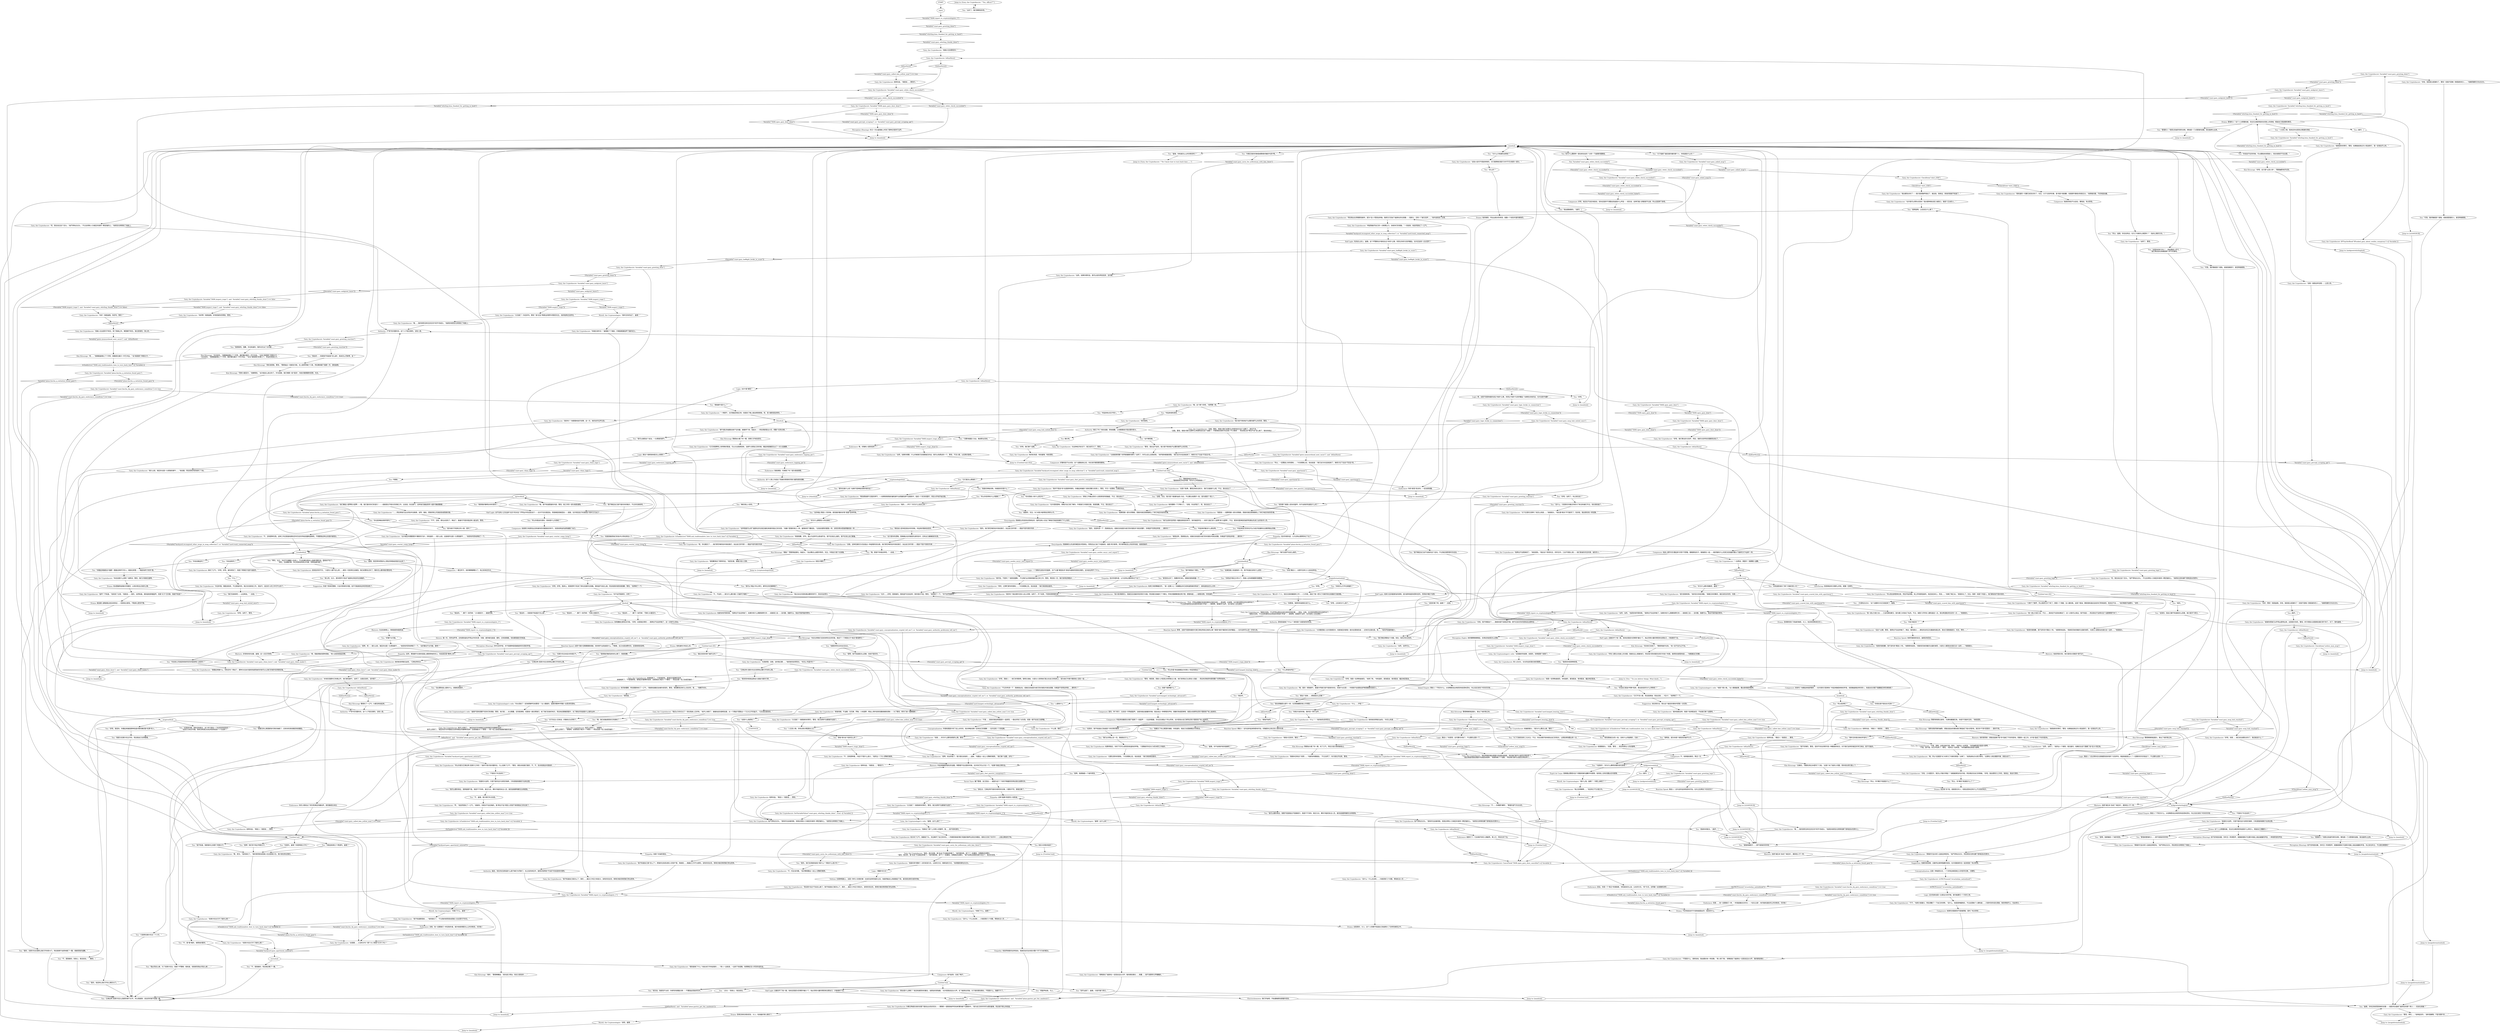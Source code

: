 # WESTCOAST / GARY
# Gary the Cryptofascist is a friend of Morell's. Also trying to find the cryptid. Wears armour stolen from the hanged man under his clothes. Has Man from Hjelmdall books etc.
# ==================================================
digraph G {
	  0 [label="START"];
	  1 [label="input"];
	  2 [label="You: “我会的——但是我不知道该*怎么做*。”"];
	  3 [label="Gary, the Cryptofascist: “很久以前，瑞瓦科也是一头燃烧的犀牛……”他说着，然后若有所思地停了下来。"];
	  4 [label="Morell, the Cryptozoologist: “盖理！出什么事了？！”"];
	  5 [label="Lena, the Cryptozoologist's wife: “你太丢脸了！赶快把胸甲交给警官！”女人看着你，温柔的眼神中带着一丝恳求的意味。"];
	  6 [label="Kim Kitsuragi: “没事的。”警督在笔记本里写了几笔。“这是个未了结的小问题，而你现在把它圆上了。”"];
	  7 [label="Gary, the Cryptofascist: 男人点点头，长长的金发落在他的肩膀上。"];
	  8 [label="Gary, the Cryptofascist: “好吧，但是……我已经全都告诉你了。我还能说什么？”"];
	  9 [label="Logic: 那这个易燃液体是怎么点燃的？"];
	  10 [label="Kim Kitsuragi: 警督叹了一口气，头都没有抬起来。"];
	  11 [label="Jump to: [You: \"\"So you deliver things. What kinds...\"]"];
	  12 [label="Gary, the Cryptofascist: “在这种经济状况下，我已经尽力了，警官。”"];
	  13 [label="You: “警督是瑞瓦肖本地人。”\n“警督是真正的瓦科莱。你为什么叫他西奥人？”"];
	  14 [label="troubledhub"];
	  15 [label="Gary, the Cryptofascist: 他张大嘴笑了。"];
	  16 [label="Gary, the Cryptofascist: “你没听错。我配送馅饼。不过是临时的。我正在找其他工作。现如今，适合好人的工作可不太多了。”"];
	  17 [label="You: “我不相信这个理论。”"];
	  18 [label="You: “我想我好像闯进你的公寓了。我很抱歉。”"];
	  19 [label="You: “我看见了你公寓里的海报。你知道的，我自己也是赫姆达尔的粉丝。”"];
	  20 [label="Composure: 他弓起背，压低了嗓子。"];
	  21 [label="Gary, the Cryptofascist: “当然，当然了。”他挤出一个微笑，毫无疑问，他确实在后门里藏了些*巨大*的肛珠。"];
	  22 [label="Gary, the Cryptofascist: 他浑身僵硬，然后重重地叹了一口气。“我就知道最后会被你发现的，警官。很抱歉我没有马上告诉你。我……”他解开衬衫。"];
	  23 [label="Gary, the Cryptofascist: “素食培根，牛油果，无花果，罗勒，小块菠萝，再加上青柠皮和现磨胡椒粉调味——为了警官，再专门来一撮辣椒粉！”"];
	  24 [label="Jump to: [mainhub]"];
	  25 [label="Logic: 黄皮人？还记得你在垃圾箱里找到的那个马克杯吗，难道他就是主人？一定要好好问问他这个，不过要先试探一下……"];
	  26 [label="Gary, the Cryptofascist: Variable[\"coast.gary_midgreet_leave\"]"];
	  27 [label="Variable[\"coast.gary_midgreet_leave\"]", shape=diamond];
	  28 [label="!(Variable[\"coast.gary_midgreet_leave\"])", shape=diamond];
	  29 [label="Gary, the Cryptofascist: Variable[\"TASK.inspect_traps\"]"];
	  30 [label="Variable[\"TASK.inspect_traps\"]", shape=diamond];
	  31 [label="!(Variable[\"TASK.inspect_traps\"])", shape=diamond];
	  32 [label="Gary, the Cryptofascist: “又见面了！你还好吗，警官？我*还在*等那边的野外考察员先生，他的陷阱还没弄完。”"];
	  33 [label="Gary, the Cryptofascist: “黑暗时代会对好人造成这种影响。”他严肃地点点头，然后把目光转移到了地板上。"];
	  34 [label="Gary, the Cryptofascist: “我喜欢大自然，只是不喜欢这片该死的海岸。只有酒鬼和瘾君子会来这里。”"];
	  35 [label="Jump to: [midgreetwhirlinghub]"];
	  36 [label="You: “关于褴褛飞旋后面吊着的那个人，你知道些什么吗？”"];
	  37 [label="You: “我不知道。我更喜欢之前那个种族分子。”"];
	  38 [label="Untitled hub"];
	  39 [label="You: “老实说，我感觉不太好。你想写的那篇文章——不要因此而放弃写作。”"];
	  40 [label="You: “别吓出屎了，盖理。只是开扇门而已。”"];
	  41 [label="Gary, the Cryptofascist: “当然，当然。”他紧张地环顾四周。“我再也不会这样做了。如果你有什么需要我帮忙的——或者是工会——没问题，我都可以。我会尽我所能的帮你。”"];
	  42 [label="Drama: 吾辈没有检测到谎言，大人。他准备好承认事实了。"];
	  43 [label="Lena, the Cryptozoologist's wife: “盖理不是有意要干扰你们的调查，警官，他只是……太过愚蠢，还穷困潦倒。但是他一直在帮我们，给了我们安身的地方。而且他还跟着莫雷尔，去了那些天知道是什么鬼的丛林……”"];
	  44 [label="Gary, the Cryptofascist: “我一直以为是工会，不过……我肯定不会到处瞎说了。这一点我可以保证。我不知道——而且我也不会再对这个话题喋喋不休了。”"];
	  45 [label="Endurance: 我很满意。你满意了吗？因为我很满意。"];
	  46 [label="Kim Kitsuragi: “用标准表格，警官。”警督抽出一张碳复印纸，在上面草草画了几笔，然后撕掉最下面那一页，递给盖理。"];
	  47 [label="Gary, the Cryptofascist: “我很抱歉，好吗。我以为这样可以削减开支。我不应该这么做的。我不应该让自己蒙羞。”"];
	  48 [label="Gary, the Cryptofascist: Variable[\"coast.gary_halflight_broke_in_scare\"]"];
	  49 [label="Variable[\"coast.gary_halflight_broke_in_scare\"]", shape=diamond];
	  50 [label="!(Variable[\"coast.gary_halflight_broke_in_scare\"])", shape=diamond];
	  51 [label="Gary, the Cryptofascist: Variable[\"coast.gary_logic_broke_in_connection\"]"];
	  52 [label="Variable[\"coast.gary_logic_broke_in_connection\"]", shape=diamond];
	  53 [label="!(Variable[\"coast.gary_logic_broke_in_connection\"])", shape=diamond];
	  54 [label="Jump to: [muginformationhub]"];
	  55 [label="Gary, the Cryptofascist: “当然，当然可以。”"];
	  56 [label="Rhetoric: 听起来像是阴谋论的话题。等警督不在这里的时候，也许你们可以讨论一下。*如果*你能记得的话。"];
	  57 [label="Gary, the Cryptofascist: SetVariableValue(\"coast.gary_whirling_thanks_done\", true) --[[ Variable[ ]]"];
	  58 [label="Gary, the Cryptofascist: Variable[\"coast.gary_white_check_succeeded\"]"];
	  59 [label="Variable[\"coast.gary_white_check_succeeded\"]", shape=diamond];
	  60 [label="!(Variable[\"coast.gary_white_check_succeeded\"])", shape=diamond];
	  61 [label="Jump to: [mainhub]"];
	  62 [label="You: “你会送毒品吗？”"];
	  63 [label="Logic: 一个拥有先进技术的国家，生产大量*微型技术*卖给外国政府是很合理的。这本身证明不了什么。"];
	  64 [label="Gary, the Cryptofascist: 他靠得很近，你的下巴可以感觉到他温热的呼吸。“只要做好你在RCM的本职工作就好。”"];
	  65 [label="You: “克莱尔先生肯定对你很生气。”"];
	  66 [label="Gary, the Cryptofascist: CheckItem(\"yellow_man_mug\")"];
	  67 [label="CheckItem(\"yellow_man_mug\")", shape=diamond];
	  68 [label="!(CheckItem(\"yellow_man_mug\"))", shape=diamond];
	  69 [label="You: “我会的……”（撕下一张罚单）“罚款20雷亚尔。”"];
	  70 [label="Gary, the Cryptofascist: “我全都告诉你了——我只是把胸甲拿走了，就这些。我保证。其他的我就不知道了。”"];
	  71 [label="You: 随它吧。"];
	  72 [label="You: “是啊！我们的*幸运*种族分子。”"];
	  73 [label="Untitled hub (02)"];
	  74 [label="Kim Kitsuragi: “风向标已经变了，”警督笑着评论到。“他一定不会为之不动。”"];
	  75 [label="Gary, the Cryptofascist: Variable[\"TASK.report_to_cryptozoologists_1\"]"];
	  76 [label="Variable[\"TASK.report_to_cryptozoologists_1\"]", shape=diamond];
	  77 [label="!(Variable[\"TASK.report_to_cryptozoologists_1\"])", shape=diamond];
	  78 [label="Jump to: [Untitled hub]"];
	  79 [label="Lena, the Cryptozoologist's wife: “他是个胆小鬼。”女人看着盖理，露出慈母般的眼神。"];
	  80 [label="Gary, the Cryptofascist: “大多数西奥人也许是很狡诈，但是瑞瓦科那些一直对这里很忠诚——还有宗主国也是。我……”他的声音越来越小。"];
	  81 [label="Jump to: [mainhub]"];
	  82 [label="Gary, the Cryptofascist: IsTHCPresent(\"revacholian_nationhood\")"];
	  83 [label="IsTHCPresent(\"revacholian_nationhood\")", shape=diamond];
	  84 [label="!(IsTHCPresent(\"revacholian_nationhood\"))", shape=diamond];
	  85 [label="Gary, the Cryptofascist: “然后我出去清理那些破布，因为*没人*愿意这样做。我把它们丢进飞旋旅社的垃圾箱——我承认，还有一个破马克杯……”他中途改变了主意。"];
	  86 [label="You: “盖瑞，你知道怎么让时间倒流吗？”"];
	  87 [label="Endurance: 但是……他一定跟我们一样，一样渴望着旧日时光——*旧日之道*。他可能知道如何让时间倒流。问问他！"];
	  88 [label="Gary, the Cryptofascist: 他转向金。“我是说……警官们。”"];
	  89 [label="You: “这不算答案。”"];
	  90 [label="You: “谢谢你，先生。RCM很少能得到应得的认可。”"];
	  91 [label="You: “你会送枪吗？”"];
	  92 [label="You: “什么？”"];
	  93 [label="You: “我想我好像明白你的意思了……”"];
	  94 [label="Gary, the Cryptofascist: “还要注意你的搭档。”片刻寂静之后，他总结道：“我们真是相谈甚欢。”"];
	  95 [label="mughub"];
	  96 [label="You: “我可以*看出*你认得它。都写在你的眼睛里了。”"];
	  97 [label="Drama: 他试图避免直接对你撒谎，以免你真去过他的公寓。"];
	  98 [label="You: “还是很可疑。我有没有提过，这个杯子是在一个私刑现场找到的？”\n“你的行为有点可疑。我有没有提过在私刑现场找到一个马克杯？”"];
	  99 [label="Kim Kitsuragi: “蒙羞？”警督扬起眉毛，抬起头。“没必要这么装腔作势的，先生。毕竟这只是个垃圾箱。”"];
	  100 [label="You: “是的，他坚持让我打开你公寓的大门。”"];
	  101 [label="You: [离开。]"];
	  102 [label="midgreetreedshub"];
	  103 [label="Gary, the Cryptofascist: Variable[\"coast.gary_midgreet_leave\"]"];
	  104 [label="Variable[\"coast.gary_midgreet_leave\"]", shape=diamond];
	  105 [label="!(Variable[\"coast.gary_midgreet_leave\"])", shape=diamond];
	  106 [label="Jump to: [mainhub]"];
	  107 [label="Morell, the Cryptozoologist: “你做了什么，盖理？”"];
	  108 [label="Gary, the Cryptofascist: “喂，老兄。”他的脸红了。“我的意思是说西奥人在这里很少见。我只是在陈述事实。”"];
	  109 [label="You: “你为什么要对我撒谎，盖理？”"];
	  110 [label="You: “你知道是谁杀了那个吊着的男人吗？”"];
	  111 [label="Reaction Speed: 这里*可能*还需要跟踪调查，但你想不出到底是什么。不要紧。反正也是浪费时间。还是继续前进吧。"];
	  112 [label="Gary, the Cryptofascist: Variable[\"TASK.open_gary_door_done\"]"];
	  113 [label="Variable[\"TASK.open_gary_door_done\"]", shape=diamond];
	  114 [label="!(Variable[\"TASK.open_gary_door_done\"])", shape=diamond];
	  115 [label="Gary, the Cryptofascist: Variable[\"TASK.open_gary_door\"]"];
	  116 [label="Variable[\"TASK.open_gary_door\"]", shape=diamond];
	  117 [label="!(Variable[\"TASK.open_gary_door\"])", shape=diamond];
	  118 [label="Gary, the Cryptofascist: 他弯腰接过那张复印纸。“好吧，这是我应得的——我再也不会这样做了。这一点我可以保证。”"];
	  119 [label="Gary, the Cryptofascist: “我只是清理而已。我就住在他被吊死的院子对面，然后看见他被扒了个精光。所有衣服都散落在院子里，那股味道……人都是动物，你知道的……”"];
	  120 [label="Gary, the Cryptofascist: Variable[\"coast.fascha_dq_gary_endurance_conmfirms\"] == true"];
	  121 [label="Variable[\"coast.fascha_dq_gary_endurance_conmfirms\"] == true", shape=diamond];
	  122 [label="!(Variable[\"coast.fascha_dq_gary_endurance_conmfirms\"] == true)", shape=diamond];
	  123 [label="Gary, the Cryptofascist: “这些火焰可不是装饰用的。它们是野兽交配行为中不可分割的一部分。”"];
	  124 [label="You: “怎么讲？”"];
	  125 [label="Gary, the Cryptofascist: IsKimHere()"];
	  126 [label="IsKimHere()", shape=diamond];
	  127 [label="!(IsKimHere())", shape=diamond];
	  128 [label="You: “你说金不在的时候，可以跟我讲讲西奥人。现在他刚好不在这里。”"];
	  129 [label="Gary, the Cryptofascist: “我根本没有这个意思……”他紧张地看着金。“不过当然了，你只是在开玩笑，警官。”"];
	  130 [label="Gary, the Cryptofascist: “就算西奥一直与世隔绝，西奥间谍还是慢慢爬上了其它地区的权利阶梯。”"];
	  131 [label="Gary, the Cryptofascist: “他们出现时显然是一幅善良移民的样子。有时候是学生——来学习我们的*小提琴*和*大提琴*。不过，更多的是神经机械学和类似先进工业的技术人员。”"];
	  132 [label="Gary, the Cryptofascist: Variable[\"coast.gary_seolite_encyc_seol_export\"]"];
	  133 [label="Variable[\"coast.gary_seolite_encyc_seol_export\"]", shape=diamond];
	  134 [label="!(Variable[\"coast.gary_seolite_encyc_seol_export\"])", shape=diamond];
	  135 [label="Gary, the Cryptofascist: 他用力地挥舞着双手。“请一定要小心！别暴露出你已经知道西奥的阴谋了。谁知道他会怎么对你……”"];
	  136 [label="Gary, the Cryptofascist: “警官，拜托……”他举起双手。“请听我解释。不是*那样*的……”"];
	  137 [label="Gary, the Cryptofascist: “这样我就可以用飞旋旅社的垃圾压缩机来储存我自己的东西，”他像个堕落的骑士一样，羞愧地弯下腰说到。“垃圾处理贵的跟鬼一样，该死的希米恩搞得像抢劫一样……”"];
	  138 [label="Perception (Hearing): 你又一次从盖理身上听到了那种古怪的叮当声。"];
	  139 [label="Gary, the Cryptofascist: “在我家里，没错，当时我正要……”他的脸色变得苍白。“你怎么*知道*的？”"];
	  140 [label="Gary, the Cryptofascist: 他的脸变得毫无血色。“你怎么知道……？”"];
	  141 [label="You: “只是帮克莱尔先生一个小忙。”"];
	  142 [label="You: “为了打破性别的二元对立。不过，你应该更开放地表达自己的观点。让那些串珠露出来一点。”"];
	  143 [label="Rhetoric: 他的意思是：调查这起案子给*你*造成了不好的影响，而跟你一起工作，对*他*造成了不好的影响。"];
	  144 [label="You: “嗯。我已经能感受到它的美味了！”"];
	  145 [label="Gary, the Cryptofascist: 他开心的笑了。“请慢用。”\n他开心的笑了。“请慢用。这是我至少能为一个警官——而且还是一名工会成员做的！”"];
	  146 [label="Gary, the Cryptofascist: “我在等我的朋友莫雷尔完成昆虫陷阱，然后我们就可以返回文明世界了。”\n“我在等我的朋友莫雷尔完成昆虫陷阱，”他很快换了个话题，“然后我们就可以返回文明世界了。”"];
	  147 [label="Gary, the Cryptofascist: 他转向金。“我是说……*警官们*。”"];
	  148 [label="You: [离开。]"];
	  149 [label="Reaction Speed: 黄皮人！这句话听起来熟悉地可怕。也许之后再找个时间问问？"];
	  150 [label="You: “醉鬼和堕落的人——那不是我的同伴嘛！”"];
	  151 [label="You: “不喜欢户外活动吗？”"];
	  152 [label="You: “我可以接受这个说法。一头燃烧的犀牛。”"];
	  153 [label="You: “你是吗，盖理？你是种族分子吗？”"];
	  154 [label="Savoir Faire: 撇下警督，自己回去——就因为这个？你的平衡器官觉得这是在浪费时间。"];
	  155 [label="Composure: 是的。举个例子，比如说一件陶瓷盔甲。当板块彼此碰撞的时候，就会发出一种嘀嗒的声响，很像珍珠或是弹球。就是从他家附近院子里那具尸体上偷来的。"];
	  156 [label="Authority: *严肃*的问题时间。这个人不是无辜的。没有人是。"];
	  157 [label="Gary, the Cryptofascist: Variable[\"coast.gary_conceptualization_cryptid_tell_me\"]"];
	  158 [label="Variable[\"coast.gary_conceptualization_cryptid_tell_me\"]", shape=diamond];
	  159 [label="!(Variable[\"coast.gary_conceptualization_cryptid_tell_me\"])", shape=diamond];
	  160 [label="Authority: 看见了吗？他在逃避。把他摇醒，让他看看谁才是这里的老大。"];
	  161 [label="Rhetoric: 他把‘瑞瓦肖’念成了‘瑞瓦科’，跟其他人不一样。"];
	  162 [label="Perception (Hearing): 你听见的声音，并不是那种容易被抛弃的东西的声音。"];
	  163 [label="You: “好吧。”"];
	  164 [label="Composure: 他感觉有些不太自在。要我说，有点奇怪。"];
	  165 [label="You: “好吧。之后发生什么事了。”"];
	  166 [label="Gary, the Cryptofascist: “没错！就是这样没错——公民义务。”"];
	  167 [label="Gary, the Cryptofascist: Variable[\"coast.gary_endurance_topping_pie\"]"];
	  168 [label="Variable[\"coast.gary_endurance_topping_pie\"]", shape=diamond];
	  169 [label="!(Variable[\"coast.gary_endurance_topping_pie\"])", shape=diamond];
	  170 [label="Gary, the Cryptofascist: 他转向金。“黄皮人！我是说……警官。”"];
	  171 [label="Gary, the Cryptofascist: Variable[\"coast.fascha_dq_gary_endurance_conmfirms\"] == true"];
	  172 [label="Variable[\"coast.fascha_dq_gary_endurance_conmfirms\"] == true", shape=diamond];
	  173 [label="!(Variable[\"coast.fascha_dq_gary_endurance_conmfirms\"] == true)", shape=diamond];
	  174 [label="You: 他为什么要那样一直动来动去的？分析一下盖理的镇静度。"];
	  175 [label="You: Variable[\"coast.gary_white_check_succeeded\"]"];
	  176 [label="Variable[\"coast.gary_white_check_succeeded\"]", shape=diamond];
	  177 [label="!(Variable[\"coast.gary_white_check_succeeded\"])", shape=diamond];
	  178 [label="You: “我喜欢神秘动物。你最喜欢的是什么？”"];
	  179 [label="You: “那你在做什么呢？如果不是神秘动物学家的话？”"];
	  180 [label="Encyclopedia: 西奥确实以先进的微型技术而闻名，然而还出口给了外国政府。基恩·阿尔斯特，阿尔斯特航空公司的所有者，就是西奥的……"];
	  181 [label="Gary, the Cryptofascist: “……然后用他们出众的技术去勒索、误导、操纵，把政府和公司高层变成西奥间谍。”"];
	  182 [label="You: “这是你的杯子吗？”（举起黄皮人杯子。）\n“我们再说说垃圾箱里那个杯子的事吧。”"];
	  183 [label="Empathy: 他对你很失望，认为没有必要再争论下去了。"];
	  184 [label="You: “好吧，我信你。你看起来像是那种知道对警官撒谎是*犯罪*的人。”"];
	  185 [label="You: “你刚才动的时候，我听到一阵叮当声。”"];
	  186 [label="You: “最近发现你家门被开过吗？”"];
	  187 [label="Gary, the Cryptofascist: Variable[\"coast.gary_white_check_succeeded\"]"];
	  188 [label="Variable[\"coast.gary_white_check_succeeded\"]", shape=diamond];
	  189 [label="!(Variable[\"coast.gary_white_check_succeeded\"])", shape=diamond];
	  190 [label="You: “不，是我做的。而且我还看了一圈。”"];
	  191 [label="You: “不，是*我*做的，按照他的要求。”"];
	  192 [label="Gary, the Cryptofascist: Variable[\"yard.hanged_technologic_advanced\"]"];
	  193 [label="Variable[\"yard.hanged_technologic_advanced\"]", shape=diamond];
	  194 [label="!(Variable[\"yard.hanged_technologic_advanced\"])", shape=diamond];
	  195 [label="Gary, the Cryptofascist: 他慢慢摇头。“但是，警官……我没有穿女人的衣服啊。”"];
	  196 [label="Gary, the Cryptofascist: “不错。是啊，这笑话很不错，警官。”他挤出一丝笑容。“你的幽默感还真是大胆啊。”\n“不错。很不错。你又开玩笑了，警官。”他挤出一丝笑容。“你的幽默感还真是大胆啊。”"];
	  197 [label="Lena, the Cryptozoologist's wife: “盖理，出什么事了？”"];
	  198 [label="Gary, the Cryptofascist: “黑暗时代会对好人造成这种影响。”他严肃地点点头，然后把目光转向脚下那堆浸水的原木。"];
	  199 [label="Gary, the Cryptofascist: Variable[\"TASK.inspect_traps\"]"];
	  200 [label="Variable[\"TASK.inspect_traps\"]", shape=diamond];
	  201 [label="!(Variable[\"TASK.inspect_traps\"])", shape=diamond];
	  202 [label="Gary, the Cryptofascist: Variable[\"whirling.lena_thanked_for_getting_m_back\"]"];
	  203 [label="Variable[\"whirling.lena_thanked_for_getting_m_back\"]", shape=diamond];
	  204 [label="!(Variable[\"whirling.lena_thanked_for_getting_m_back\"])", shape=diamond];
	  205 [label="midgreetwhirlinghub"];
	  206 [label="Gary, the Cryptofascist: Variable[\"coast.gary_apartment\"]"];
	  207 [label="Variable[\"coast.gary_apartment\"]", shape=diamond];
	  208 [label="!(Variable[\"coast.gary_apartment\"])", shape=diamond];
	  209 [label="You: “我会的。”（撕下一张罚单）“250雷亚尔——最高罚款。”"];
	  210 [label="You: “我会的……”（撕下一张罚单）“罚款100雷亚尔。”"];
	  211 [label="Gary, the Cryptofascist: Variable[\"TASK.report_to_cryptozoologists_1\"]"];
	  212 [label="Variable[\"TASK.report_to_cryptozoologists_1\"]", shape=diamond];
	  213 [label="!(Variable[\"TASK.report_to_cryptozoologists_1\"])", shape=diamond];
	  214 [label="Morell, the Cryptozoologist: “你做了什么，盖理？！”"];
	  215 [label="Gary, the Cryptofascist: 他四处张望，有些羞愧，有些宽慰。"];
	  216 [label="Gary, the Cryptofascist: IsKimHere()"];
	  217 [label="IsKimHere()", shape=diamond];
	  218 [label="!(IsKimHere())", shape=diamond];
	  219 [label="Drama: 就连婴儿都能看出他没讲真话——但是他太害怕，不敢承认更多坏事。"];
	  220 [label="Half Light: 先别这么安心，盖理。这个坏警察也许曾经去过*你的*公寓，欣赏过你的马克杯藏品。也许还会来一点点恐吓？"];
	  221 [label="mainhub"];
	  222 [label="Gary, the Cryptofascist: Variable[\"plaza.fascha_q_initiation_found_gary\"]"];
	  223 [label="Variable[\"plaza.fascha_q_initiation_found_gary\"]", shape=diamond];
	  224 [label="!(Variable[\"plaza.fascha_q_initiation_found_gary\"])", shape=diamond];
	  225 [label="Gary, the Cryptofascist: “很高兴见到警官你！”"];
	  226 [label="Gary, the Cryptofascist: IsKimHere()"];
	  227 [label="IsKimHere()", shape=diamond];
	  228 [label="!(IsKimHere())", shape=diamond];
	  229 [label="Gary, the Cryptofascist: Variable[\"coast.gary_rhino_logic\"]"];
	  230 [label="Variable[\"coast.gary_rhino_logic\"]", shape=diamond];
	  231 [label="!(Variable[\"coast.gary_rhino_logic\"])", shape=diamond];
	  232 [label="You: “拜托，伙计。你还不在嫌疑人名单上，不过如果你再这么逃避问题的话，那就说不定了。”\n“拜托，垃圾箱的事，你已经表现地有点可疑，别再逃避问题了。”"];
	  233 [label="Gary, the Cryptofascist: “当然。如果你想要，什么时候我们在城里碰见的话，我可以免费送你一个，警官。不含小麦。以后再问我吧。”"];
	  234 [label="Shivers: 每一天，风吹动芦苇，还有那些留在芦苇丛中的东西：铃鼓、避孕套包装袋、塑料，还有玻璃瓶。到处都是腐烂的味道。"];
	  235 [label="Gary, the Cryptofascist: Variable[\"TASK.open_gary_door_done\"]"];
	  236 [label="Variable[\"TASK.open_gary_door_done\"]", shape=diamond];
	  237 [label="!(Variable[\"TASK.open_gary_door_done\"])", shape=diamond];
	  238 [label="You: “我必须这么做，为了克莱尔先生。我是个坏警察，我知道，但是感觉我必须这么做……”"];
	  239 [label="Gary, the Cryptofascist: “但是……你为什么要闯进我的公寓，警官？”"];
	  240 [label="Gary, the Cryptofascist: “很感谢你的帮忙，警官。如果能结束这次小短途旅行，我一定很会开心的。”"];
	  241 [label="Gary, the Cryptofascist: “又见面了！很感谢你的帮忙，警官。我已经等不及要离开这里了。”"];
	  242 [label="Jump to: [LEAVEHUB]"];
	  243 [label="Inland Empire: 黄皮人？不知为什么，从他嘴里说出来感觉有些意味深长。你之后应该找个时间问问他……"];
	  244 [label="Gary, the Cryptofascist: “没什么！什么也没有……只是回答几个问题。帮助执法人员……”"];
	  245 [label="Gary, the Cryptofascist: “我再也不会惹麻烦了，”他低语到。“我会当个乖乖先生，好好合作。工会不用担心我——他们是诚实的瓦科莱。诚实的人。”"];
	  246 [label="Kim Kitsuragi: “很好。”警督嘟囔道。“首先是三明治，现在又是馅饼……”"];
	  247 [label="Gary, the Cryptofascist: “因为我很软弱。”他的目光有些涣散。“我看见你的瞬间，就应该告诉你的，但是……”"];
	  248 [label="Gary, the Cryptofascist: IsKimHere()"];
	  249 [label="IsKimHere()", shape=diamond];
	  250 [label="!(IsKimHere())", shape=diamond];
	  251 [label="Logic: *愚蠢*的方式？"];
	  252 [label="Gary, the Cryptofascist: “呼，”他显然是松了一口气。“谢谢你，你绝对不会后悔的。我*再也不会*用别人的财产来倾倒自己的垃圾了。”"];
	  253 [label="Gary, the Cryptofascist: IsKimHere()"];
	  254 [label="IsKimHere()", shape=diamond];
	  255 [label="!(IsKimHere())", shape=diamond];
	  256 [label="Gary, the Cryptofascist: “好吧。当然了，警官。”"];
	  257 [label="Gary, the Cryptofascist: “你好！我是盖理。你好吗，警官？”"];
	  258 [label="Jump to: [Gary, the Cryptofascist: \"\"Do I know how to turn back time......\"]"];
	  259 [label="Gary, the Cryptofascist: “是啊，呃——很久以前，瑞瓦科也是一头燃烧犀牛……”他若有所思地停顿了一下。“这好像也不太可能，是吧？”"];
	  260 [label="Jump to: [cryptozoologisthub]"];
	  261 [label="You: “移民进入影响信息技术的领域，听起来好像有些危险。”"];
	  262 [label="Gary, the Cryptofascist: Variable[\"coast.gary_courier_comp_lying\"]"];
	  263 [label="Variable[\"coast.gary_courier_comp_lying\"]", shape=diamond];
	  264 [label="!(Variable[\"coast.gary_courier_comp_lying\"])", shape=diamond];
	  265 [label="Gary, the Cryptofascist: “你不会罚我款的，对吧？”"];
	  266 [label="You: “你是怎么打开垃圾箱的？”"];
	  267 [label="Jump to: [muginformationhub]"];
	  268 [label="Gary, the Cryptofascist: “什么……声音？”"];
	  269 [label="You: “所以你是*来自赫姆达尔的男人*的狂热粉丝？”"];
	  270 [label="You: “艾弗拉特·克莱尔先生觉得有必要打开你的公寓。”"];
	  271 [label="Gary, the Cryptofascist: “我不祈祷的，警官。信仰不存在的帮手是一种脆弱的标志。对于我们这样的瑞瓦科爷们来说，是不可能的。”"];
	  272 [label="Kim Kitsuragi: 警督悄悄探过身来。“如果他戴着肛珠，你是不可能听见的，”他低语到。"];
	  273 [label="Gary, the Cryptofascist: “我拿走了那个上吊男人的胸甲。我……我不是有意的。”"];
	  274 [label="Gary, the Cryptofascist: 他开心的笑了。“瑞瓦科的守护者就应当享用瑞瓦科最棒的馅饼！”\n他开心的笑了。“瑞瓦科的守护者就应当享用瑞瓦科最棒的馅饼！这是我能为一个警官——和一名工会成员能做的最好的事了！”"];
	  275 [label="Gary, the Cryptofascist: “你就应该听见！”盖理做了个鬼脸，仔细查看着指甲下面的泥土。"];
	  276 [label="Drama: 这个人太尊重权威，完全无法看清您到底是什么样的人。假装自己清醒的人！"];
	  277 [label="Kim Kitsuragi: “无论如何，”他朝着盖理比了个手势，就好像在展示一件艺术品，“*这位*就是那个种族分子。”\n“无论如何，”他朝着盖理比了个手势，就好像在展示一件艺术品，“*这位*就是我们的第三个，幸运的种族分子。”"];
	  278 [label="Gary, the Cryptofascist: Variable[\"coast.gary_asked_mug\"]"];
	  279 [label="Variable[\"coast.gary_asked_mug\"]", shape=diamond];
	  280 [label="!(Variable[\"coast.gary_asked_mug\"])", shape=diamond];
	  281 [label="Untitled hub"];
	  282 [label="Gary, the Cryptofascist: “我之后再解释……”他没有力气大喊大叫。"];
	  283 [label="Conceptualization: 毕竟和莫雷尔待了这么长时间，他对神秘动物一定有自己的理解——也许会有一个好结果。"];
	  284 [label="Conceptualization: 这是一种秘密仪式。一个非常边缘民族主义的信号交换，大概吧。"];
	  285 [label="Jump to: [mainhub]"];
	  286 [label="Kim Kitsuragi: “罚款50雷亚尔，”他解释到。“这次就这么放过你了。作为回报，我们想要一些*信息*。有些问题需要你回答，先生。”"];
	  287 [label="Gary, the Cryptofascist: “我不知道自己是*怎么了*。把我的垃圾丢进别人的财产里，简直是……我最近工作不太顺利。该死的克吉克，想用价格优势把我们挤出竞争。”"];
	  288 [label="Jump to: [mainhub]"];
	  289 [label="Jump to: [mainhub]"];
	  290 [label="Gary, the Cryptofascist: Variable[\"coast.gary_mug_hub_reached\"]"];
	  291 [label="Variable[\"coast.gary_mug_hub_reached\"]", shape=diamond];
	  292 [label="!(Variable[\"coast.gary_mug_hub_reached\"])", shape=diamond];
	  293 [label="Endurance: 没错，他一定跟我们一样足智多谋。或许他很清楚怎么让时间倒流。问问他！"];
	  294 [label="You: “什么奇怪的声音？”"];
	  295 [label="Jump to: [Gary, the Cryptofascist: \"\"Yes, officer?\"\"]"];
	  296 [label="Gary, the Cryptofascist: 他的眼睛一下子睁大了。“没错，你当然是了。呃，我也说过了……”"];
	  297 [label="You: “你会给公司高层和政府官员的秘密情人送信吗？”"];
	  298 [label="Suggestion: 他在想办法，想从这个尴尬的境地中获取一点优势。"];
	  299 [label="Gary, the Cryptofascist: “同时，记得盯紧你的搭档……”片刻寂静之后，他总结道：“我们真是相谈甚欢。”"];
	  300 [label="Gary, the Cryptofascist: “我绝对没有。不过芦苇丛里总会发生很多奇怪的事——昆虫，垃圾。也许是风把附近的垃圾吹动了。”\n“我绝对没有。不过这种酒吧总会有很多奇怪的*声音*——弹球啊，玻璃的叮当声。也许是有人在玩弹球？”"];
	  301 [label="Gary, the Cryptofascist: “你好啊！我是盖理。非常感谢你的帮助，警官。”"];
	  302 [label="Composure: 他身上那件衬衫看起来*非常*不舒服。看看那些扣子，勉强搭在一起——就好像有什么东西已经准备好要从下面把它们*扯掉*一样。"];
	  303 [label="Composure: 他有吗？他看起来挺舒服的——也许真的只是串珠？听起来像是串珠的声音。但是像盖理这样的男人，到底会在衣服下面藏着怎样的串珠呢？"];
	  304 [label="beadshub"];
	  305 [label="Kim Kitsuragi: “请原谅我同事的幽默。调查这起凶杀案给我们俩造成了很大的影响。其实你*不用*回答的——暂时不用。”"];
	  306 [label="You: “感觉更接近女性一些。没有什么好羞愧的，兄弟！”"];
	  307 [label="Gary, the Cryptofascist: “我喜欢大自然，只是不喜欢这片该死的海岸。只有酒鬼和瘾君子会来这里。”"];
	  308 [label="Gary, the Cryptofascist: IsKimHere()"];
	  309 [label="IsKimHere()", shape=diamond];
	  310 [label="!(IsKimHere())", shape=diamond];
	  311 [label="Gary, the Cryptofascist: 他严肃地点点头。“我有时也会被诱惑。但是总得有人为瑞瓦科保持一颗坚强的心。”他把目光转移到脚下那堆浸水的原木上。"];
	  312 [label="Gary, the Cryptofascist: “基本就是这样。我是个馅饼配送员。不如我们换个话题吧。”"];
	  313 [label="finehub"];
	  314 [label="Gary, the Cryptofascist: “我知道的一切都已经告诉你了，先生。关于马克杯的事，我*真的*很抱歉，但是那件事绝对和我无关。”他穿着衣服，不安地扭动着。"];
	  315 [label="You: “你能送给我三个愿望吗，盖理？”"];
	  316 [label="Gary, the Cryptofascist: “只剩下了胸甲，所以我把它扒下来了。那是一个清晨，没人看到我。这是个错误。要是我知道这会给你们带来麻烦，我肯定不会……”他的嘴唇开始颤抖。“该死……”"];
	  317 [label="Rhetoric: 他突然意识到，他们是彻头彻尾的*保守派*。"];
	  318 [label="Gary, the Cryptofascist: Variable[\"coast.gary_scared_him_with_apartment\"]"];
	  319 [label="Variable[\"coast.gary_scared_him_with_apartment\"]", shape=diamond];
	  320 [label="!(Variable[\"coast.gary_scared_him_with_apartment\"])", shape=diamond];
	  321 [label="Gary, the Cryptofascist: “我一直以为是工会……工会的那些硬汉。因为罢工对他动了私刑。不过，城里几乎所有人都知道这一点。我也希望能多告诉你一点……”他摇摇头。"];
	  322 [label="You: 不要紧。"];
	  323 [label="Half Light: 这着实吓了他一跳。他肯定是因为恐惧而*融化*了。他必须用大量的愤怒来支撑自己，才能维持下去。"];
	  324 [label="Jump to: [mainhub]"];
	  325 [label="Gary, the Cryptofascist: 他转向金。“黄皮人！我是说……警官。”"];
	  326 [label="Gary, the Cryptofascist: “一种犀牛，白天看起来很正常，但是到了晚上就会熊熊燃烧。呃，至少雄性是这样的。”"];
	  327 [label="You: “听起来很有意思。”"];
	  328 [label="You: “听起来有点见不得人。”"];
	  329 [label="Gary, the Cryptofascist: “有时候吧。”"];
	  330 [label="You: “我在听。”"];
	  331 [label="You: “好吧，当然了。你之前在说？”"];
	  332 [label="You: “听起来好像没什么害处啊。”"];
	  333 [label="You: “我不确定自己喜不喜欢你的暗示，不过你先继续吧。”"];
	  334 [label="You: “所以，盖理，你住在附近。在马丁内斯的公寓里吗？”（指向公寓的方向。）"];
	  335 [label="Gary, the Cryptofascist: “你这话是什么意思？请原谅，警官，我们才刚刚见面啊。”"];
	  336 [label="Gary, the Cryptofascist: “我认识一个人，他在垃圾收集服务工作——CS市政。他给了我一把马丁内斯所有垃圾箱的万能钥匙。”"];
	  337 [label="Gary, the Cryptofascist: Variable[\"TASK.inspect_traps\"]  and  Variable[\"coast.gary_whirling_thanks_done\"] == false"];
	  338 [label="Variable[\"TASK.inspect_traps\"]  and  Variable[\"coast.gary_whirling_thanks_done\"] == false", shape=diamond];
	  339 [label="!(Variable[\"TASK.inspect_traps\"]  and  Variable[\"coast.gary_whirling_thanks_done\"] == false)", shape=diamond];
	  340 [label="Gary, the Cryptofascist: “当然了，警官。”"];
	  341 [label="Composure: 好吧，他还在不自在地扭动，但你还是弄不清楚这到底是什么声音——老实说，这样盯着人家看很不礼貌，所以还是停下来吧。"];
	  342 [label="You: “是啊，我更像是一个城市男孩。”"];
	  343 [label="You: “人无完人嘛。我肯定你也受到过喝酒的诱惑。”"];
	  344 [label="Gary, the Cryptofascist: “你好，警官！我是盖理。天啦，我真是太感激你了！但我不是唯一想感谢你的人……”他朝莉娜的方向点点头。"];
	  345 [label="You: “堕落的人？我受过权威专家的训练，哪怕是一丁点堕落的迹象，我也能辨认出来。”"];
	  346 [label="Gary, the Cryptofascist: CheckItem(\"shirt_t500\")"];
	  347 [label="CheckItem(\"shirt_t500\")", shape=diamond];
	  348 [label="!(CheckItem(\"shirt_t500\"))", shape=diamond];
	  349 [label="Gary, the Cryptofascist: “不管是什么，请转告他，我会跟坟地一样安静。”男人想了想。“那晚我在飞旋旅社一定是说话太大声，我的那些理论……”"];
	  350 [label="Gary, the Cryptofascist: “那晚我在飞旋旅社一定是说话太大声，我的那些理论……真蠢……我不该那样大声嚷嚷的。”"];
	  351 [label="Gary, the Cryptofascist: Variable[\"TASK.report_to_cryptozoologists_1\"]"];
	  352 [label="Variable[\"TASK.report_to_cryptozoologists_1\"]", shape=diamond];
	  353 [label="!(Variable[\"TASK.report_to_cryptozoologists_1\"])", shape=diamond];
	  354 [label="Gary, the Cryptofascist: Variable[\"coast.gary_conceptualization_cryptid_tell_me\"]  or  Variable[\"coast.gary_authority_profession_tell_me\"]"];
	  355 [label="Variable[\"coast.gary_conceptualization_cryptid_tell_me\"]  or  Variable[\"coast.gary_authority_profession_tell_me\"]", shape=diamond];
	  356 [label="!(Variable[\"coast.gary_conceptualization_cryptid_tell_me\"]  or  Variable[\"coast.gary_authority_profession_tell_me\"])", shape=diamond];
	  357 [label="Rhetoric: 非常有利的论据，盖理。这一点无可争辩。"];
	  358 [label="Composure: 他穿的衣服感觉不是很舒服，是吗？有点奇怪……"];
	  359 [label="Gary, the Cryptofascist: “而且我*永远*不会这么做了。我不知道自己是怎么了，真的……最近工作压力有些大。该死的克吉克，想用价格优势把我们挤出竞争。”"];
	  360 [label="Jump to: [mainhub]"];
	  361 [label="You: “你看见我的同事曷城警督好像很*吃惊*啊。”"];
	  362 [label="rhinohub"];
	  363 [label="Gary, the Cryptofascist: Variable[\"coast.gary_rhino_burn\"]  and  Variable[\"coast.gary_rhino_males\"]"];
	  364 [label="Variable[\"coast.gary_rhino_burn\"]  and  Variable[\"coast.gary_rhino_males\"]", shape=diamond];
	  365 [label="!(Variable[\"coast.gary_rhino_burn\"]  and  Variable[\"coast.gary_rhino_males\"])", shape=diamond];
	  366 [label="You: “没错，先生。我只是个普通的迪克·马伦。不过要比他更好一些，因为我是个*真人*。”"];
	  367 [label="Gary, the Cryptofascist: “没错，这种完美的方式创造出一种虚假的安全感。他们把花哨的技术卖给我们，派出自己的专家——假装*不是*专家的专家……”"];
	  368 [label="Gary, the Cryptofascist: “呃，你也看见了……他们把花哨的技术卖给我们，派出自己的专家——假装不是专家的专家……”"];
	  369 [label="Gary, the Cryptofascist: “它们不含小麦，而且是素食。而且还很……*巨大*。”他停顿了一下。"];
	  370 [label="Gary, the Cryptofascist: “我看起来像什么，同性恋吗？再说了，那种与社会价值观背道而驰的欢愉可以让我们的城市变得更坚强。”"];
	  371 [label="Gary, the Cryptofascist: “我过去也许是有类似模样的杯子，但也仅此而已。”"];
	  372 [label="worryhub"];
	  373 [label="Jump to: [mainhub]"];
	  374 [label="Logic: 黄皮人？有意思。这可要问问他了，不过要先试探一下……"];
	  375 [label="Kim Kitsuragi: 警督微微扬起眉头，拿出了他的笔记本。"];
	  376 [label="Kim Kitsuragi: 警督微微扬起眉头，拿出了他的笔记本。"];
	  377 [label="Jump to: [LEAVEHUB]"];
	  378 [label="Gary, the Cryptofascist: Variable[\"coast.gary_greeting_reaction\"]"];
	  379 [label="Variable[\"coast.gary_greeting_reaction\"]", shape=diamond];
	  380 [label="!(Variable[\"coast.gary_greeting_reaction\"])", shape=diamond];
	  381 [label="You: “说到那个被害人丢失的盔甲，你不会刚好知道些什么吧？”"];
	  382 [label="Jump to: [mainhub]"];
	  383 [label="Jump to: [Untitled hub (02)]"];
	  384 [label="Gary, the Cryptofascist: “这是跟……工会有关吗？那个大人物把门打开了吗？”"];
	  385 [label="Gary, the Cryptofascist: “关于生意的文章吗？他怎么知道……”他摇摇头。“现在我*绝对*不可能写了。告诉他，我会想坟地一样安静。”"];
	  386 [label="Empathy: 这种*羞愧*真是惊人地真诚。"];
	  387 [label="Morell, the Cryptozoologist: “该死，盖理……”"];
	  388 [label="Gary, the Cryptofascist: 他又叹了口气，接着低下头，完全解开了自己的衬衫。一件跟受害者的靴子配套的胸甲出现在你眼前。很快又交到了你手中——上面沾满他的汗味。"];
	  389 [label="Electrochemistry: 我们开始吧。开始灌输那些甜蜜的信息。"];
	  390 [label="Drama: 这是真的，大人。这个人的确不知道自己到底卷入了怎样的麻烦之中。"];
	  391 [label="Gary, the Cryptofascist: “也许我可以帮你点别的？我对那种事总是三缄其口。我是个正派的人。”"];
	  392 [label="Jump to: [mainhub]"];
	  393 [label="You: “是啊是啊。之后发生什么事了。”"];
	  394 [label="Endurance: 你的小肠发出了深沉而满足的蠕动声。感觉像是在肯定。"];
	  395 [label="You: “燃烧犀牛是什么？”"];
	  396 [label="You: “那这个液体……燃烧是怎么回事？”"];
	  397 [label="cryptozoologisthub"];
	  398 [label="Gary, the Cryptofascist: “是啊，他当然是了。我只是在说他的……血脉。”他露出一丝让人费解的微笑。“我们换个话题，好吗？”"];
	  399 [label="Gary, the Cryptofascist: “这是个耻辱。要是没有执法机关，我们又能做什么呢。不过，我也说过了……”"];
	  400 [label="Encyclopedia: 西奥是以科技发达而闻名的，虽然没有人完全了解他们到底发展到了什么地步。"];
	  401 [label="You: “听起来他们的存在可以为经济发展和社会繁荣做出贡献。”"];
	  402 [label="Gary, the Cryptofascist: “是的，但是考虑一下：西奥很出名，或者应该说因为他们的间谍技术*臭名昭著*。你难道不觉得这样很……便利吗？”"];
	  403 [label="Gary, the Cryptofascist: “就是这样。西奥很出名，或者应该说因为他们的间谍技术臭名昭著。你难道不觉得这样很……便利吗？”"];
	  404 [label="You: “这只是你的逻辑。西奥最出名的就是先进的技术，还有出口最赚钱的东西。”"];
	  405 [label="Gary, the Cryptofascist: “他们奏起小提琴和大提琴——哦，我们喜欢你们的音乐！——或者是在不相关的领域工作，比如说，执法部门，这样他们就能获得*大量*的敏感数据……”"];
	  406 [label="You: “哦，那差不多就这样吧。”（总结。）"];
	  407 [label="You: “盖理，我觉得你把我内心深处的种族歧视给勾出来了。”"];
	  408 [label="Jump to: [mainhub]"];
	  409 [label="Gary, the Cryptofascist: “也许……好吧，是我做的。我知道不应该这样，真的很对不起，警官。”他停顿了一下。“你不会罚我款吧？”"];
	  410 [label="Suggestion: 你是个简单的警察，只会问简单的问题。他不可能继续这样拐弯抹角了。"];
	  411 [label="Gary, the Cryptofascist: Variable[\"backyard.gary_apartment_entered\"]"];
	  412 [label="Variable[\"backyard.gary_apartment_entered\"]", shape=diamond];
	  413 [label="!(Variable[\"backyard.gary_apartment_entered\"])", shape=diamond];
	  414 [label="Gary, the Cryptofascist: “所以你是为艾弗拉特·克莱尔工作的！”他终于意识到问题所在，马上变换了口气：“警官，请告诉他我们很好。不，不，告诉他我会补偿他的……”"];
	  415 [label="You: “艾弗拉特·克莱尔先生让我把你家门打开。所以我就想，进去的时候不妨看一圈。”"];
	  416 [label="You: “盖理，你不会刚好有异装癖吧？”"];
	  417 [label="You: “你现在是不是在玩*肛珠*？”"];
	  418 [label="You: “上面有什么？”"];
	  419 [label="You: “对于执法人员来说，好像有点太昂贵了。”"];
	  420 [label="You: “这是什么鬼把戏？”"];
	  421 [label="Gary, the Cryptofascist: “又见面了！很感谢你的帮忙，警官。我已经等不及要离开这里了。”"];
	  422 [label="Morell, the Cryptozoologist: “我听见你的话了，盖理！”"];
	  423 [label="Gary, the Cryptofascist: “哦……我的意思没有包含任何*科学*的成分。”他紧张地把目光转移到了地板上。"];
	  424 [label="Perception (Hearing): 他不安地扭动着，你听见一阵滴答声，就像玻璃珠子在硬木地板上彼此碰撞的声音。你之前也听过，不过是在哪里呢？"];
	  425 [label="Gary, the Cryptofascist: “好吧，我是一名特殊速递员。”他笑了笑。“你知道的，紧急配送、夜间配送、偏远地区配送。”"];
	  426 [label="You: “好吧，我们换个话题。”"];
	  427 [label="You: “是的。”"];
	  428 [label="You: “他跟测颅先生完全没法比。”"];
	  429 [label="You: 他巨大的肌肉组织？"];
	  430 [label="Gary, the Cryptofascist: “一会再说，莫雷尔！我要跟人道歉。”"];
	  431 [label="Gary, the Cryptofascist: IsKimHere()"];
	  432 [label="IsKimHere()", shape=diamond];
	  433 [label="!(IsKimHere())", shape=diamond];
	  434 [label="Endurance: 就是它了。它会保护你的人类躯壳。穿上它，然后生存下去。"];
	  435 [label="Gary, the Cryptofascist: “所以我去那里倒垃圾，然后开始清理。地上所有那些破布，他还挂在树上，而且……”他咽了咽口水。“是我失礼了，先生。我想：他是个外国人。他们都说他不是本地的。”"];
	  436 [label="Jump to: [mainhub]"];
	  437 [label="Drama: 不安地扭动并不代表他就是凶手。是别的什么。"];
	  438 [label="Jump to: [muginformationhub]"];
	  439 [label="Gary, the Cryptofascist: “我真的很抱歉，我不该叫你*黄皮人*的。”他默默地说到。“西奥官员统领着宗主国的海军。大部分人都是站在国王这一边的……”他摇摇头。"];
	  440 [label="Gary, the Cryptofascist: 他转向金。“黄皮人！我是说……警官。”"];
	  441 [label="Gary, the Cryptofascist: “西奥人在这里可不常见，除了西奥之外，哪里都不常见。我无意冒犯，真心的。”"];
	  442 [label="You: “是的。他们在西奥到底在*做什么*？策划什么诡计吗？”"];
	  443 [label="You: “它们是怎么燃烧的？”"];
	  444 [label="Gary, the Cryptofascist: “犀牛通过快速跑动来产生热量，接着停下来，抬起头——然后颈部冒出火花，把整个后背点燃。”"];
	  445 [label="You: “我也想像那头犀牛一样，在深夜耀眼的枪火中奔跑！”"];
	  446 [label="Kim Kitsuragi: 警督抬头看了你一眼，表情几乎有些悲伤。"];
	  447 [label="Gary, the Cryptofascist: “不，完全没问题。”他对警督露出一丝让人费解的微笑。"];
	  448 [label="Gary, the Cryptofascist: “也许是我冒昧，想暗示自己很了解你，毕竟我们才刚刚见面。我很抱歉。不过，我也说过了……”"];
	  449 [label="Gary, the Cryptofascist: “我是一名特殊速递员。你知道的，紧急配送、夜间配送、偏远地区配送。”"];
	  450 [label="Gary, the Cryptofascist: “比偷偷掌控整个世界更重要的事吗？当然了，你可以这么自我安慰。”他怀疑地看着周围。“我们这次对话该结束了。继续讨论下去会*不安全*的。”"];
	  451 [label="Gary, the Cryptofascist: “真的吗？我总是听见别人这么叫啊。当然了，开个玩笑。不是有意想冒犯谁。”"];
	  452 [label="muginformationhub"];
	  453 [label="You: “盖理，你有没有把受害者的衣服——就是吊在褴褛飞旋背后的那个男人——丢进垃圾箱？”"];
	  454 [label="You: “好吧。”"];
	  455 [label="Jump to: [muginformationhub]"];
	  456 [label="Gary, the Cryptofascist: Variable[\"coast.gary_percept_scraping_apt\"]"];
	  457 [label="Variable[\"coast.gary_percept_scraping_apt\"]", shape=diamond];
	  458 [label="!(Variable[\"coast.gary_percept_scraping_apt\"])", shape=diamond];
	  459 [label="Gary, the Cryptofascist: 他的脸变得毫无血色。“艾弗拉特先生……？”"];
	  460 [label="You: “艾弗拉特·克莱尔先生觉得有必要打开你的公寓。”"];
	  461 [label="Gary, the Cryptofascist: 他皱紧眉头。“我为什么要这么做，警官？”"];
	  462 [label="Gary, the Cryptofascist: Variable[\"TASK.report_to_cryptozoologists_1\"]"];
	  463 [label="Variable[\"TASK.report_to_cryptozoologists_1\"]", shape=diamond];
	  464 [label="!(Variable[\"TASK.report_to_cryptozoologists_1\"])", shape=diamond];
	  465 [label="Jump to: [LEAVEHUB]"];
	  466 [label="Jump to: [LEAVEHUB]"];
	  467 [label="Gary, the Cryptofascist: “谢谢你把我们从芦苇丛里带出来，这是我欠你的，警官。终于把我头发里那些煤灰清干净了。对了，我叫盖理。”"];
	  468 [label="Gary, the Cryptofascist: “哎，我也动过这个念头。”他严肃地点点头。“不过总得有人为瑞瓦科保持一颗坚强的心。”他把目光转移到了地板上。"];
	  469 [label="You: “那给*我*送个馅饼怎么样？”"];
	  470 [label="You: （冷漠地点点头）“这个话题的讨论已经结束了，盖理。”"];
	  471 [label="You: “把盔甲给我，马上。”"];
	  472 [label="You: “没别的事了吧，盖理？”（总结。）"];
	  473 [label="Drama: 吾辈察觉到了真诚的悔悟，大人。他没有想奉承任何人。"];
	  474 [label="Gary, the Cryptofascist: “我真的很抱歉，我不该叫你*黄皮人*的。”他默默地说到。“西奥官员统领着宗主国的海军。大部分人都是站在国王这一边的……”他摇摇头。"];
	  475 [label="Kim Kitsuragi: “所以，你*确实*知道些什么了？”"];
	  476 [label="Gary, the Cryptofascist: “天啦，250雷亚尔，我怎么可能付得起？”他看着黄色的复印纸，然后稳定住自己的情绪。“好吧。我会更努力工作的。我保证，我会付清的。”"];
	  477 [label="Gary, the Cryptofascist: Variable[\"TASK.report_to_cryptozoologists_1\"]"];
	  478 [label="Variable[\"TASK.report_to_cryptozoologists_1\"]", shape=diamond];
	  479 [label="!(Variable[\"TASK.report_to_cryptozoologists_1\"])", shape=diamond];
	  480 [label="Rhetoric: 在这些事情上，简短就意味着真诚。"];
	  481 [label="Jump to: [mainhub]"];
	  482 [label="You: “我们稍后再聊这个问题。现在，我先问你点别的。”"];
	  483 [label="You: “没必要知道上面有什么。直接给我就好。”"];
	  484 [label="Gary, the Cryptofascist: Variable[\"coast.fascha_dq_gary_endurance_conmfirms\"] == true"];
	  485 [label="Variable[\"coast.fascha_dq_gary_endurance_conmfirms\"] == true", shape=diamond];
	  486 [label="!(Variable[\"coast.fascha_dq_gary_endurance_conmfirms\"] == true)", shape=diamond];
	  487 [label="Gary, the Cryptofascist: “什么事，警官？”"];
	  488 [label="You: “太好了。我们聊聊别的吧。”"];
	  489 [label="Gary, the Cryptofascist: “哦，是的！燃烧犀牛。莫雷尔怀疑它是不是真的存在，但我不太在意——毕竟我不会是跑去萨弗里塞莱找他的人。”"];
	  490 [label="You: “你对西奥人有什么意见吗？”"];
	  491 [label="You: “我不确定自己会不会喜欢这个走向，不过我还是愿意听你说说。”"];
	  492 [label="Gary, the Cryptofascist: “好吧，西奥人——他们非常聪明。聪明又诡秘。大部分人觉得他们孤立在自己的陆地上，因为他们不屑于跟其他人混在一起……”"];
	  493 [label="You: “说真的，我不知道自己到底是个多优秀的警探……”"];
	  494 [label="Gary, the Cryptofascist: “那些工作最出色的人总是表现的很谦虚。不过，我也说过了……”"];
	  495 [label="You: “我们必须阻止这一切。我能做点什么？”"];
	  496 [label="You: “如果西奥人知道我的一切，我不知道应该有什么感觉……”"];
	  497 [label="mugtrashhub"];
	  498 [label="Gary, the Cryptofascist: “不过，芦苇丛里确实有很多稀奇古怪的东西——昆虫啊，垃圾啊。也许是风把附近的垃圾吹动了。”\n“不过这种酒吧总会有很多奇怪的*声音*——弹球啊，玻璃的叮当声。也许是有人在玩弹球？”"];
	  499 [label="You: “是的，克莱尔先生很想让我打开你家大门。然后我情不自禁地看了一圈。请接受我的道歉。”"];
	  500 [label="Gary, the Cryptofascist: IsKimHere()"];
	  501 [label="IsKimHere()", shape=diamond];
	  502 [label="!(IsKimHere())", shape=diamond];
	  503 [label="You: “很明显，因为你是个很危险的破坏分子。”"];
	  504 [label="Gary, the Cryptofascist: “很高兴见到你，警官！”"];
	  505 [label="Gary, the Cryptofascist: IsKimHere()"];
	  506 [label="IsKimHere()", shape=diamond];
	  507 [label="!(IsKimHere())", shape=diamond];
	  508 [label="You: “我可以跟你保证，我既不是酒鬼也不是瘾君子。我是干干净净、毫无污点、教科书级的执法人员。甚至连致醉物都无法诱惑我。”"];
	  509 [label="You: [离开。]"];
	  510 [label="Inland Empire: 黄皮人？不知为什么，从他嘴里说出来感觉有些意味深长。你之后应该找个时间问问他……"];
	  511 [label="You: “我会的——但是我不知道该*怎么做*。我该怎么罚款啊，金？”"];
	  512 [label="Kim Kitsuragi: “你还记得我们见到测颅先生的时候，我说下一个种族分子*肯定*更纯粹吗？”"];
	  513 [label="Kim Kitsuragi: “呃……”他朝着盖理比了个手势，就像是在展示一件艺术品。“*这*就是那个种族分子。”"];
	  514 [label="You: “说真的，我自己都不知道是怎么回事，我只是开门而已。”"];
	  515 [label="Half Light: 这着实吓了他一跳。他肯定是因为恐惧而*融化*了。他必须用大量的愤怒来支撑自己，才能维持下去。"];
	  516 [label="Gary, the Cryptofascist: Variable[\"coast.gary_white_check_succeeded\"]"];
	  517 [label="Variable[\"coast.gary_white_check_succeeded\"]", shape=diamond];
	  518 [label="!(Variable[\"coast.gary_white_check_succeeded\"])", shape=diamond];
	  519 [label="Gary, the Cryptofascist: Variable[\"TASK.inspect_traps_done\"]"];
	  520 [label="Variable[\"TASK.inspect_traps_done\"]", shape=diamond];
	  521 [label="!(Variable[\"TASK.inspect_traps_done\"])", shape=diamond];
	  522 [label="Lena, the Cryptozoologist's wife: “这是最好的结果，亲爱的。别再提那个故事了。”"];
	  523 [label="Drama: 他知道的只有这么多。"];
	  524 [label="You: “你说‘瑞瓦科’？”"];
	  525 [label="Gary, the Cryptofascist: IsKimHere()"];
	  526 [label="IsKimHere()", shape=diamond];
	  527 [label="!(IsKimHere())", shape=diamond];
	  528 [label="Logic: 也许*是*弹球？"];
	  529 [label="Reaction Speed: 等等，这是不是意味着你代表艾弗拉特进过他的公寓？那是*他的*殖民地马克杯藏品——也许这样可以进一步软化他。"];
	  530 [label="Gary, the Cryptofascist: Variable[\"coast.gary_mug_hub_exited_once\"]"];
	  531 [label="Variable[\"coast.gary_mug_hub_exited_once\"]", shape=diamond];
	  532 [label="!(Variable[\"coast.gary_mug_hub_exited_once\"])", shape=diamond];
	  533 [label="Untitled hub (02)"];
	  534 [label="Gary, the Cryptofascist: Variable[\"plaza.fascha_q_initiation_found_gary\"]"];
	  535 [label="Variable[\"plaza.fascha_q_initiation_found_gary\"]", shape=diamond];
	  536 [label="!(Variable[\"plaza.fascha_q_initiation_found_gary\"])", shape=diamond];
	  537 [label="You: “你也是神秘动物学家吗？”"];
	  538 [label="You: “为什么只有雄性会燃烧？”"];
	  539 [label="Gary, the Cryptofascist: “没错，警官。很高兴我们总算可以率直地谈论这个话题了，直言不讳。”\n“没错，警官。很高兴我们总算可以率直地谈论这个话题了，尽管我给克莱尔先生惹了不少麻烦——而且我以后*再也不会*这么做了，我向你保证……”"];
	  540 [label="You: “我感觉你是想奉承我。”"];
	  541 [label="You: “所以你觉得有什么问题呢？”"];
	  542 [label="Gary, the Cryptofascist: “是的。他们把花哨的技术卖给我们，派出自己的专家——假装不是专家的专家……”"];
	  543 [label="Half Light: 会不会有人正在监听*这次*的对话？芦苇丛中的这些虫子——也许不仅仅是昆虫，而是微型西奥昆虫——或者，也许有些虫子本身就在*窃听它们自己*……"];
	  544 [label="Gary, the Cryptofascist: “不不，没有，那也太危险了。再说了，贩毒可不是你我这种人能当的，警官。”"];
	  545 [label="You: “你看起来像是会*收藏*一整套这种杯子的人。就放在家里——*殖民地杯子系列*里。”"];
	  546 [label="Gary, the Cryptofascist: “克莱尔先生打开了我的公寓？”"];
	  547 [label="You: “我发现你是高品质战斗装备方面的行家。”"];
	  548 [label="Composure: 听起来他像是在衣服下面穿了一些盔甲——光这样看着，你也没法看出个所以然来。也许是他从自己家附近院子里那具尸体上偷来的。"];
	  549 [label="Gary, the Cryptofascist: “我还以为你忘记了！现在我身上正好有。”他开心地笑了，接着他走到酒吧后面，从一个黑袋子里取出一个又大又平的盒子。“它应该还是热的。”"];
	  550 [label="Gary, the Cryptofascist: Variable[\"coast.gary_whirling_thanks_done\"]"];
	  551 [label="Variable[\"coast.gary_whirling_thanks_done\"]", shape=diamond];
	  552 [label="!(Variable[\"coast.gary_whirling_thanks_done\"])", shape=diamond];
	  553 [label="Gary, the Cryptofascist: “哦……我的意思没有包含任何*科学*的成分。”他紧张地把目光转移到脚下那堆浸水的原木上。"];
	  554 [label="Jump to: [mainhub]"];
	  555 [label="Gary, the Cryptofascist: Variable[\"coast.gary_greeting_reaction\"]"];
	  556 [label="Variable[\"coast.gary_greeting_reaction\"]", shape=diamond];
	  557 [label="!(Variable[\"coast.gary_greeting_reaction\"])", shape=diamond];
	  558 [label="You: “我想是吧。抱歉，你也知道的，我的记忆出了点问题……”"];
	  559 [label="Untitled hub (03)"];
	  560 [label="Kim Kitsuragi: “不——你需要*解释*。”警督的语气冷冰冰的。"];
	  561 [label="Untitled hub"];
	  562 [label="Gary, the Cryptofascist: CancelTask(\"TASK.open_gary_door_cancelled\")--[[ Variable[ ]]"];
	  563 [label="Gary, the Cryptofascist: “好吧，我打算去扔马克杯，然后，我把马克杯和衣服都丢进去了。”"];
	  564 [label="Gary, the Cryptofascist: “希望我能尽自己的一点微薄之力，协助你们的调查。”一切结束，他显然是松了一口气。"];
	  565 [label="Gary, the Cryptofascist: Variable[\"TASK.inspect_traps_done\"]"];
	  566 [label="Variable[\"TASK.inspect_traps_done\"]", shape=diamond];
	  567 [label="!(Variable[\"TASK.inspect_traps_done\"])", shape=diamond];
	  568 [label="Endurance: 嗯。好像有人提到馅饼了？"];
	  569 [label="Gary, the Cryptofascist: Variable[\"coast.gary_called_kim_yellow_man\"] == true"];
	  570 [label="Variable[\"coast.gary_called_kim_yellow_man\"] == true", shape=diamond];
	  571 [label="!(Variable[\"coast.gary_called_kim_yellow_man\"] == true)", shape=diamond];
	  572 [label="Gary, the Cryptofascist: IsTaskActive(\"TASK.ask_traditionalists_how_to_turn_back_time\")--[[ Variable[ ]]"];
	  573 [label="IsTaskActive(\"TASK.ask_traditionalists_how_to_turn_back_time\")--[[ Variable[ ]]", shape=diamond];
	  574 [label="!(IsTaskActive(\"TASK.ask_traditionalists_how_to_turn_back_time\")--[[ Variable[ ]])", shape=diamond];
	  575 [label="Gary, the Cryptofascist: IsKimHere()"];
	  576 [label="IsKimHere()", shape=diamond];
	  577 [label="!(IsKimHere())", shape=diamond];
	  578 [label="Kim Kitsuragi: 警督抬头看了你一眼，叹了口气，然后又低头继续做笔记。"];
	  579 [label="You: “但是西奥把他们的技术分享给其他人了。”"];
	  580 [label="Gary, the Cryptofascist: “哦，我不知道里面的内容，警官。我工作的一部分就是谨慎。”"];
	  581 [label="Composure: 他很努力地表现出没有被你的问题困扰的样子。但是他笨拙的姿势暴露了自己。"];
	  582 [label="spytechhub"];
	  583 [label="Gary, the Cryptofascist: “很可怕，不是吗？”他怒目圆睁。“不过我们必须继续做好自己的工作，警官。等到有一天，我们变得足够强大……”"];
	  584 [label="You: “你把这件事过分夸大了。西奥人还有更重要的事要做。”"];
	  585 [label="Empathy: 他对你很失望，认为没有必要再争论下去了。"];
	  586 [label="You: “承认吧，伙计。是你把杯子丢进飞旋旅社背后的垃圾箱的。”"];
	  587 [label="You: “我看见你公寓里那张可笑的海报了，还有你的其他殖民地收藏品。”"];
	  588 [label="Reaction Speed: 黄皮人！这句话听起来熟悉地可怕。好像是你之前记在心里的东西……"];
	  589 [label="Gary, the Cryptofascist: Variable[\"whirling.lena_thanked_for_getting_m_back\"]"];
	  590 [label="Variable[\"whirling.lena_thanked_for_getting_m_back\"]", shape=diamond];
	  591 [label="!(Variable[\"whirling.lena_thanked_for_getting_m_back\"])", shape=diamond];
	  592 [label="Half Light: 他努力压抑着害怕的表情，因为那样就是有罪的信号。然而他*确实*有罪。"];
	  593 [label="Gary, the Cryptofascist: “盔甲？不知道。”他改变了主意。“我是说——是的，当然知道。我知道他穿着盔甲。但是*关于*它的事，我就不知道了……”"];
	  594 [label="Gary, the Cryptofascist: “我是说——就算西奥一直与世隔绝，西奥间谍还是慢慢爬上了其它地区的权利阶梯。”"];
	  595 [label="You: “没什么。只是想问问最近你家大门有没有被打开过。现在我知道了。”"];
	  596 [label="Empathy: 他显然很喜欢这样扭动。他甚至会完全改变对整个开门行动的看法。"];
	  597 [label="Gary, the Cryptofascist: “所有人都在从他身上扒衣服，我就在边上看着他们。然后他们把衣服丢在院子的各个角落，搞得到处都是味道……”他看着自己的脚。"];
	  598 [label="Esprit de Corps: 很难看出警督对这个郑重其事的道歉作何感想。他的脸上没有流露出任何感情。"];
	  599 [label="Jump to: [Untitled hub]"];
	  600 [label="Jump to: [Untitled hub]"];
	  601 [label="Empathy: 显然，燃烧犀牛在很多层面上都更得他的欢心。有些甚至是*精神上的*。"];
	  602 [label="Authority: *严肃*的问题时间。这个人不是无辜的。没有人是。"];
	  603 [label="Suggestion: 他朝你眨眨眼，试着传达某种隐藏的信息。也许是邀请你也一起发错音？有点奇怪。"];
	  604 [label="Volition: 在某种程度上，这是一种令人钦佩的事：在经历这样的挫折之后，他居然能这么快就镇定下来。甚至是在欺负他的时候。"];
	  605 [label="Gary, the Cryptofascist: “不不，”他用力摇着头，然后调整了一下自己的领带。“没什么。他是某种雇佣兵，不过这里每个人都知道……只是听到你说在调查，我觉得很开心，仅此而已。”"];
	  606 [label="Drama: 他没有*杀*他，或者是任何人，但是这里肯定有什么不对劲的地方。"];
	  607 [label="Jump to: [muginformationhub]"];
	  608 [label="Gary, the Cryptofascist: Variable[\"backyard.recongized_other_mugs_in_mug_collection\"]  or  Variable[\"yard.trash_connected_mug\"]"];
	  609 [label="Variable[\"backyard.recongized_other_mugs_in_mug_collection\"]  or  Variable[\"yard.trash_connected_mug\"]", shape=diamond];
	  610 [label="!(Variable[\"backyard.recongized_other_mugs_in_mug_collection\"]  or  Variable[\"yard.trash_connected_mug\"])", shape=diamond];
	  611 [label="Gary, the Cryptofascist: Variable[\"coast.gary_rhet_passive_conspiracy\"]"];
	  612 [label="Variable[\"coast.gary_rhet_passive_conspiracy\"]", shape=diamond];
	  613 [label="!(Variable[\"coast.gary_rhet_passive_conspiracy\"])", shape=diamond];
	  614 [label="Gary, the Cryptofascist: Variable[\"coast.gary_called_kim_yellow_man\"] == true"];
	  615 [label="Variable[\"coast.gary_called_kim_yellow_man\"] == true", shape=diamond];
	  616 [label="!(Variable[\"coast.gary_called_kim_yellow_man\"] == true)", shape=diamond];
	  617 [label="Gary, the Cryptofascist: “不是……我有时候会帮莫雷尔一起研究，一路也学到了点东西。但我一般不会自己去野餐。”"];
	  618 [label="You: “因为他们不是真正的人类，是吗？”"];
	  619 [label="Gary, the Cryptofascist: “也许瑞瓦科需要更多*果断的行动*。你知道的——很久以前，这座城市也是一头燃烧犀牛……”他若有所思地停顿了一下。"];
	  620 [label="noninlandhub"];
	  621 [label="You: “所以你是送东西的。具体是什么东西呢？”"];
	  622 [label="You: “你说自己配送*特殊*馅饼。那这些馅饼为什么特殊呢？”"];
	  623 [label="You: “我们先继续吧——以后再说。”（总结。）"];
	  624 [label="Gary, the Cryptofascist: IsKimHere()"];
	  625 [label="IsKimHere()", shape=diamond];
	  626 [label="!(IsKimHere())", shape=diamond];
	  627 [label="Perception (Sight): 他的眼睛微微眯起，在想这到底是怎么回事。"];
	  628 [label="Gary, the Cryptofascist: Variable[\"coast.gary_greeting_logic\"]"];
	  629 [label="Variable[\"coast.gary_greeting_logic\"]", shape=diamond];
	  630 [label="!(Variable[\"coast.gary_greeting_logic\"])", shape=diamond];
	  631 [label="Gary, the Cryptofascist: “哎，我也动过这个念头。”他严肃地点点头。“不过总得有人为瑞瓦科保持一颗坚强的心。”他把目光转向脚下那堆浸水的原木。"];
	  632 [label="Gary, the Cryptofascist: Variable[\"whirling.lena_thanked_for_getting_m_back\"]"];
	  633 [label="Variable[\"whirling.lena_thanked_for_getting_m_back\"]", shape=diamond];
	  634 [label="!(Variable[\"whirling.lena_thanked_for_getting_m_back\"])", shape=diamond];
	  635 [label="Gary, the Cryptofascist: “很感谢你的帮忙，警官。如果能结束这次小短途旅行，我一定很会开心的。”"];
	  636 [label="Jump to: [LEAVEHUB]"];
	  637 [label="Gary, the Cryptofascist: XPTinySetBool(\"XP.asked_gary_about_seolite_conspiracy\")--[[ Variable[ ]]"];
	  638 [label="Untitled hub"];
	  639 [label="Endurance: 你的*直觉*告诉你，一定会很有趣。"];
	  640 [label="You: “放松点。艾弗拉特不喜欢你想写的文章。只要你不写，那就没事了。”"];
	  641 [label="You: （点头）“别担心，我没进去。”"];
	  642 [label="Empathy: 他是个忠诚的朋友。"];
	  643 [label="Jump to: [mainhub]"];
	  644 [label="Gary, the Cryptofascist: “嗯，我能想象到那种景象，”男人自信地抱起双臂。"];
	  645 [label="Authority: 尴尬。现在你应该知道什么是不端行为罚款了。在之后的来往中，就用对他特别*不友好*的态度来补偿吧。"];
	  646 [label="Reaction Speed: 他研究着他的反应。盖理没有回应。"];
	  647 [label="Gary, the Cryptofascist: “很抱歉我说了那样的话，”他回复着，接着又陷入沉默。"];
	  648 [label="Gary, the Cryptofascist: “当然。如果你想的话，我可以给你弄些馅饼，没问题。”"];
	  649 [label="Gary, the Cryptofascist: “不，没有那种事。*肯定*不是什么诡计。”他挤出一个令人费解的微笑。"];
	  650 [label="Gary, the Cryptofascist: “它们的肩胛骨上有特殊的管道，可以分泌易燃液体。当犀牛点燃自己的时候，看起来就像是生出了一对火焰翅膀。”"];
	  651 [label="Gary, the Cryptofascist: IsKimHere()"];
	  652 [label="IsKimHere()", shape=diamond];
	  653 [label="!(IsKimHere())", shape=diamond];
	  654 [label="Gary, the Cryptofascist: “等到燃烧犀牛交配的季节，一大群熊熊燃烧的雄性犀牛会把雌性犀牛包围其中，组成一个炙热的圆环，然后大声地开始交配。”"];
	  655 [label="Drama: 他的微笑，传达出绝对的率真，就像一个经验丰富的推销员。"];
	  656 [label="Gary, the Cryptofascist: “我并不是说*你*也是那样想的。你看起来像是个很有洞察力的男人，警官。作为一名警探，也理应如此。”"];
	  657 [label="Gary, the Cryptofascist: “不过你考虑一下：西奥很出名，或者应该说因为他们的间谍技术臭名昭著。你难道不觉得这样很……便利吗？”"];
	  658 [label="Gary, the Cryptofascist: “我的……杯子？你为什么会这么想？”"];
	  659 [label="You: “我听见的是念珠的声音吗？”"];
	  660 [label="You: “所以馅饼呢？”"];
	  661 [label="You: “可惜，我好像就是个酒鬼，或者是瘾君子，甚至两者都是。”"];
	  662 [label="Gary, the Cryptofascist: Variable[\"coast.gary_greeting_done\"]"];
	  663 [label="Variable[\"coast.gary_greeting_done\"]", shape=diamond];
	  664 [label="!(Variable[\"coast.gary_greeting_done\"])", shape=diamond];
	  665 [label="Gary, the Cryptofascist: “天啦，我真是太感激你了，警官！但我不是唯一想感谢你的人……”他朝莉娜的方向点点头。"];
	  666 [label="Drama: 堕落的人？这个人太尊重权威，完全无法看清铭刻在您脸上的真相。假装自己是道德的典范。"];
	  667 [label="You: “我可以跟你保证，我两者都不是。我是干干净净、毫无污点、教科书级的执法人员。甚至连致醉物都无法诱惑我。”"];
	  668 [label="You: “堕落的人？我受过权威专家的训练，哪怕是一丁点堕落的迹象，我也能辨认出来。”"];
	  669 [label="Jump to: [mainhub]"];
	  670 [label="Gary, the Cryptofascist: “哦，所以*这就是*RCM来马丁内斯的原因？太棒了。”他真诚地点头表示赞同。“总算有人来处理那件事，真是太好了。”"];
	  671 [label="Gary, the Cryptofascist: Variable[\"gates.measurehead_next_racist\"]  and  IsKimHere()"];
	  672 [label="Variable[\"gates.measurehead_next_racist\"]  and  IsKimHere()", shape=diamond];
	  673 [label="!(Variable[\"gates.measurehead_next_racist\"]  and  IsKimHere())", shape=diamond];
	  674 [label="Gary, the Cryptofascist: “所以，一定要留心你的搭档……”片刻寂静之后，他总结道：“我们这次对话该结束了。继续讨论下去会*不安全*的。”"];
	  675 [label="You: 衣服下面穿着什么？"];
	  676 [label="You: “*说真的*，你为什么要把衣服扔进垃圾堆？”"];
	  677 [label="Interfacing: 但是拿起来又是那么的轻。就像一包棉花。"];
	  678 [label="Gary, the Cryptofascist: Variable[\"coast.gary_sorry_for_yellowman_with_kim_there\"]"];
	  679 [label="Variable[\"coast.gary_sorry_for_yellowman_with_kim_there\"]", shape=diamond];
	  680 [label="!(Variable[\"coast.gary_sorry_for_yellowman_with_kim_there\"])", shape=diamond];
	  681 [label="Gary, the Cryptofascist: “是的。绝对没错。我*永远*不会做这种事了。”他环顾四周，卸下了一些重担，但嘴唇还在颤抖。\n“是的。绝对的。我*永远*不会做这种事了。”他环顾四周，卸下了一些重担，但嘴唇还在颤抖。“我不会再去招惹克莱尔先生了，我向你发誓。”"];
	  682 [label="Authority: 那他到底做了*什么*？感觉是个支配他的好机会。"];
	  683 [label="Gary, the Cryptofascist: Variable[\"coast.gary_whirling_thanks_done\"]"];
	  684 [label="Variable[\"coast.gary_whirling_thanks_done\"]", shape=diamond];
	  685 [label="!(Variable[\"coast.gary_whirling_thanks_done\"])", shape=diamond];
	  686 [label="Rhetoric: 他把‘瑞瓦肖’念成了‘瑞瓦科’，跟其他人不一样。"];
	  687 [label="Endurance: 屁话。你是一个*真正*的爱国者，你知道该怎么说。公社的方式。*好*方式。还带着一丝高雅和讲究……"];
	  688 [label="Logic: 这对他来说是一比相当大的开销。很可能要花一个月的工资。"];
	  689 [label="You: “所以，你*确实*知道些什么了？”"];
	  690 [label="Logic: 嗯，这是不是意味着你进过*他的*公寓，欣赏过*他的*马克杯藏品？如果告诉他的话，也许会很*有趣*……"];
	  691 [label="Gary, the Cryptofascist: Variable[\"coast.gary_greeting_done\"]"];
	  692 [label="Variable[\"coast.gary_greeting_done\"]", shape=diamond];
	  693 [label="!(Variable[\"coast.gary_greeting_done\"])", shape=diamond];
	  694 [label="Gary, the Cryptofascist: IsTaskActive(\"TASK.ask_traditionalists_how_to_turn_back_time\")--[[ Variable[ ]]"];
	  695 [label="IsTaskActive(\"TASK.ask_traditionalists_how_to_turn_back_time\")--[[ Variable[ ]]", shape=diamond];
	  696 [label="!(IsTaskActive(\"TASK.ask_traditionalists_how_to_turn_back_time\")--[[ Variable[ ]])", shape=diamond];
	  697 [label="Gary, the Cryptofascist: Variable[\"plaza.fascha_q_initiation_found_gary\"]"];
	  698 [label="Variable[\"plaza.fascha_q_initiation_found_gary\"]", shape=diamond];
	  699 [label="!(Variable[\"plaza.fascha_q_initiation_found_gary\"])", shape=diamond];
	  700 [label="Kim Kitsuragi: “我们这里不会这么做的。”"];
	  701 [label="You: “那就开始吧。”"];
	  702 [label="Gary, the Cryptofascist: “警官，相信我，西奥人才是真正的种族主义者。他们觉得自己比其他人优越——而且有资格享有掌控整个世界的权利。”"];
	  703 [label="Composure: 一看见杯子，他的眼睛都瞪大了。他之前肯定见过。"];
	  704 [label="You: “当你喊出‘黄皮人’的时候，感觉就好像你非常*渴望*这样呼唤。”"];
	  705 [label="Gary, the Cryptofascist: “不，不会的……我为什么要对着一只破杯子喊呢？”"];
	  706 [label="You: “你为什么要管别人的垃圾呢？”"];
	  707 [label="You: “别惹我。我想你知道我在说什么。”"];
	  708 [label="Gary, the Cryptofascist: Variable[\"yard.hanged_hearing_click\"]"];
	  709 [label="Variable[\"yard.hanged_hearing_click\"]", shape=diamond];
	  710 [label="!(Variable[\"yard.hanged_hearing_click\"])", shape=diamond];
	  711 [label="Gary, the Cryptofascist: Variable[\"coast.gary_percept_scraping\"]  or  Variable[\"coast.gary_percept_scraping_apt\"]"];
	  712 [label="Variable[\"coast.gary_percept_scraping\"]  or  Variable[\"coast.gary_percept_scraping_apt\"]", shape=diamond];
	  713 [label="!(Variable[\"coast.gary_percept_scraping\"]  or  Variable[\"coast.gary_percept_scraping_apt\"])", shape=diamond];
	  714 [label="Gary, the Cryptofascist: 他转向金。“黄皮人！我是说……警官。”"];
	  715 [label="Gary, the Cryptofascist: CheckItem(\"yellow_man_mug\")"];
	  716 [label="CheckItem(\"yellow_man_mug\")", shape=diamond];
	  717 [label="!(CheckItem(\"yellow_man_mug\"))", shape=diamond];
	  718 [label="Jump to: [mainhub]"];
	  719 [label="Gary, the Cryptofascist: 他严肃地点点头。“我有时也会被诱惑。但是总得有人为瑞瓦科保持一颗坚强的心。”他把目光转移到了地板上。"];
	  720 [label="You: “不，盖理。我只想打听点消息。”"];
	  721 [label="Gary, the Cryptofascist: 他紧张地环顾四周。“我再也不会这样做了。如果你有什么需要我帮忙的——或者是工会——没问题，我都可以。我会尽我所能的帮你。”"];
	  722 [label="Gary, the Cryptofascist: IsKimHere()  and   Variable[\"plaza.gaston_got_the_sandwich\"]"];
	  723 [label="IsKimHere()  and   Variable[\"plaza.gaston_got_the_sandwich\"]", shape=diamond];
	  724 [label="!(IsKimHere()  and   Variable[\"plaza.gaston_got_the_sandwich\"])", shape=diamond];
	  725 [label="Gary, the Cryptofascist: 你看见陶瓷在他的衣服下面发出白色的亮光——薄薄的一层联锁板甲将他单薄的躯干包裹其中。“我为自己的所作所为感到羞愧。而且我不想让你知道。”"];
	  726 [label="Gary, the Cryptofascist: “我知道。”"];
	  727 [label="Jump to: [mainhub]"];
	  728 [label="Jump to: [mainhub]"];
	  729 [label="Gary, the Cryptofascist: “我喜欢用*硬核*一点的发音方式。以前的方式。维斯珀的方式。”他郑重其事地点点头。"];
	  730 [label="Gary, the Cryptofascist: “没这个必要，警官，我再也不会这样做了。再说，我的薪水……那些克吉克正在蚕食快递业务，我也只是勉强度日，先生。拜托……”"];
	  731 [label="Gary, the Cryptofascist: “我不知道自己是怎么了，真的……最近工作压力有些大。该死的克吉克，想用价格优势把我们挤出竞争。”"];
	  732 [label="Gary, the Cryptofascist: Variable[\"coast.gary_called_kim_yellow_man\"] == true"];
	  733 [label="Variable[\"coast.gary_called_kim_yellow_man\"] == true", shape=diamond];
	  734 [label="!(Variable[\"coast.gary_called_kim_yellow_man\"] == true)", shape=diamond];
	  735 [label="Gary, the Cryptofascist: IsTaskActive(\"TASK.ask_traditionalists_how_to_turn_back_time\")--[[ Variable[ ]]"];
	  736 [label="IsTaskActive(\"TASK.ask_traditionalists_how_to_turn_back_time\")--[[ Variable[ ]]", shape=diamond];
	  737 [label="!(IsTaskActive(\"TASK.ask_traditionalists_how_to_turn_back_time\")--[[ Variable[ ]])", shape=diamond];
	  738 [label="You: “感谢你的配合。”[离开。]"];
	  739 [label="Gary, the Cryptofascist: “哦，这个那个的吧。”他咧嘴一笑。"];
	  740 [label="Jump to: [rhinohub]"];
	  741 [label="Gary, the Cryptofascist: “本地农民都叫它热情之环。他们害怕犀牛。当然了，这是应该的。无所谓了……”"];
	  742 [label="You: “确实很让人担忧。”"];
	  743 [label="Gary, the Cryptofascist: “不，没有那种东西。这种工作还是留给那些百年历史的传统武器制造商吧。不需要我这种业余爱好者搅合。”"];
	  744 [label="Gary, the Cryptofascist: 他叹了口气。“好吧，好吧，被你抓到了。我是个特殊的*馅饼*速递员。”"];
	  745 [label="Gary, the Cryptofascist: 他有些闷闷不乐。“大部分人都不这么想……直到一切变得无法挽回。我已经警告过你了。随你怎么看待我的警告吧。”"];
	  746 [label="You: “新信息太多了。我要好好消化，跟我的搭档商量一下……”"];
	  747 [label="You: “你说‘黄皮人’。这里可没多少人会说这种话。”"];
	  748 [label="Gary, the Cryptofascist: “好吧，好吧，我承认。是我把杯子丢进了旅社后面的垃圾箱。我知道不该这么做，而且我真的感到很抱歉，警官。”他停顿了一下。"];
	  749 [label="You: “我是为克莱尔先生开的。而且我自己也得看看。”"];
	  750 [label="Gary, the Cryptofascist: Variable[\"coast.gary_white_check_succeeded_failed\"]"];
	  751 [label="Variable[\"coast.gary_white_check_succeeded_failed\"]", shape=diamond];
	  752 [label="!(Variable[\"coast.gary_white_check_succeeded_failed\"])", shape=diamond];
	  753 [label="Gary, the Cryptofascist: 他咯咯笑了。“不是鬼把戏，是瑞瓦科最棒的馅饼。”\n他咯咯笑了。“不是鬼把戏，是瑞瓦科最棒的馅饼。这是我至少能为一个警官——而且还是一名工会成员做的！”"];
	  754 [label="LEAVEHUB"];
	  755 [label="You: “酒鬼和瘾君子——那不是我的同伴嘛！”"];
	  756 [label="You: “我会跟她聊的。”[离开。]"];
	  757 [label="You: “可惜，我好像就是个酒鬼。或者是堕落的人。甚至两者都是。”"];
	  758 [label="You: “是啊，我更像是一个城市男孩。”"];
	  759 [label="Gary, the Cryptofascist: “没什么！什么也没有……只是回答几个问题。帮助执法人员……”"];
	  760 [label="Gary, the Cryptofascist: “我不知道那是谁……”他的脸红了。“不过我的意思是说西奥人在这里可不多见。”"];
	  761 [label="You: “是啊，我不知道是怎么回事，但他不喜欢你。”"];
	  762 [label="Gary, the Cryptofascist: “那会是什么事呢？”他没有接受你的建议，自顾自的烦恼着。“也许是我说话太大声。在飞旋旅社时候。关于我的那些理论。不管是什么，我都不干了。”"];
	  763 [label="Jump to: [mainhub]"];
	  764 [label="Composure: 不，他骨瘦如柴的。再试一次。"];
	  765 [label="Jump to: [Untitled hub]"];
	  766 [label="Morell, the Cryptozoologist: “搞什么鬼，盖理？！你惹上麻烦了？”"];
	  767 [label="Gary, the Cryptofascist: “天啦，我不想提这个……我根本就不该提这件事。更不应该对你的搭档说出那种话……”"];
	  768 [label="Kim Kitsuragi: “好吧，这只是*公民义务*，”警督幽默地评论到。"];
	  769 [label="Composure: 好像有些不太对劲。这个话题结束之后，你应该仔细观察观察他。"];
	  770 [label="Jump to: [mainhub]"];
	  771 [label="Authority: 这个人真心为低估了西奥的荣誉和军事力量而感到抱歉。"];
	  772 [label="You: “好像不太可能。”"];
	  773 [label="You: “只要你能量入为出，推进职业目标。”"];
	  774 [label="Gary, the Cryptofascist: “我只是不想讲些不必要的细节让你厌烦，警官。”"];
	  775 [label="Gary, the Cryptofascist: “警官，我永远不会的。我只是不想讲些不必要的细节让你厌烦。”"];
	  776 [label="Gary, the Cryptofascist: “真的吗？”他慢慢地张开双臂，这一次，他的动作无声无息。"];
	  777 [label="Gary, the Cryptofascist: “什么？！”他的脸色变得苍白。"];
	  778 [label="Gary, the Cryptofascist: “克莱尔先生打开了我的公寓？”"];
	  779 [label="You: “不，是我做的。别担心，我没进去。”（撒谎。）"];
	  780 [label="Gary, the Cryptofascist: “我到底做了什么？他会派打手来追我的……”男人一边低语，一边四下张望着。他想确定没人听到你说的话。"];
	  781 [label="You: “不喜欢户外活动吗？”"];
	  782 [label="Gary, the Cryptofascist: Variable[\"coast.gary_greeting_logic\"]"];
	  783 [label="Variable[\"coast.gary_greeting_logic\"]", shape=diamond];
	  784 [label="!(Variable[\"coast.gary_greeting_logic\"])", shape=diamond];
	  785 [label="Jump to: [midgreetreedshub]"];
	  786 [label="You: “人无完人嘛。你有没有对喝酒动心过？”"];
	  787 [label="Perception (Hearing): 他不安地扭动着，你听见一阵滴答声，就像玻璃珠子在硬木地板上彼此碰撞的声音。一种很奇怪的声音。"];
	  0 -> 1
	  1 -> 463
	  2 -> 731
	  3 -> 363
	  4 -> 431
	  5 -> 43
	  6 -> 570
	  7 -> 728
	  8 -> 54
	  9 -> 229
	  10 -> 602
	  11 -> 622
	  12 -> 450
	  13 -> 399
	  14 -> 232
	  14 -> 297
	  14 -> 407
	  14 -> 91
	  14 -> 62
	  15 -> 260
	  16 -> 623
	  17 -> 746
	  18 -> 778
	  19 -> 239
	  20 -> 281
	  21 -> 670
	  22 -> 726
	  23 -> 144
	  23 -> 420
	  23 -> 421
	  24 -> 221
	  25 -> 783
	  26 -> 27
	  26 -> 28
	  27 -> 29
	  28 -> 337
	  29 -> 30
	  29 -> 31
	  30 -> 422
	  31 -> 32
	  32 -> 423
	  33 -> 156
	  34 -> 276
	  35 -> 205
	  36 -> 278
	  37 -> 108
	  38 -> 37
	  38 -> 72
	  38 -> 429
	  38 -> 153
	  38 -> 315
	  39 -> 386
	  40 -> 763
	  41 -> 216
	  42 -> 387
	  43 -> 643
	  44 -> 524
	  45 -> 771
	  46 -> 286
	  47 -> 625
	  48 -> 49
	  48 -> 50
	  49 -> 482
	  50 -> 691
	  51 -> 52
	  51 -> 53
	  52 -> 482
	  53 -> 530
	  54 -> 453
	  55 -> 324
	  56 -> 612
	  57 -> 719
	  58 -> 59
	  58 -> 60
	  59 -> 302
	  60 -> 751
	  61 -> 221
	  62 -> 545
	  63 -> 583
	  64 -> 94
	  65 -> 460
	  66 -> 67
	  66 -> 68
	  67 -> 374
	  68 -> 146
	  69 -> 118
	  70 -> 391
	  71 -> 426
	  72 -> 108
	  73 -> 619
	  73 -> 443
	  73 -> 491
	  73 -> 13
	  74 -> 597
	  75 -> 76
	  75 -> 77
	  76 -> 197
	  77 -> 4
	  78 -> 562
	  79 -> 600
	  80 -> 520
	  81 -> 221
	  82 -> 83
	  82 -> 84
	  83 -> 688
	  84 -> 573
	  85 -> 564
	  86 -> 258
	  87 -> 437
	  88 -> 187
	  89 -> 775
	  90 -> 400
	  91 -> 744
	  92 -> 16
	  93 -> 543
	  94 -> 409
	  95 -> 96
	  95 -> 705
	  95 -> 546
	  95 -> 748
	  96 -> 371
	  97 -> 593
	  98 -> 749
	  99 -> 647
	  100 -> 415
	  101 -> 242
	  102 -> 342
	  102 -> 101
	  102 -> 782
	  103 -> 104
	  103 -> 105
	  104 -> 202
	  105 -> 590
	  106 -> 221
	  107 -> 244
	  108 -> 695
	  109 -> 247
	  110 -> 318
	  111 -> 644
	  112 -> 113
	  112 -> 114
	  114 -> 563
	  115 -> 116
	  115 -> 117
	  116 -> 112
	  118 -> 287
	  119 -> 394
	  119 -> 165
	  120 -> 121
	  120 -> 122
	  121 -> 437
	  122 -> 87
	  123 -> 124
	  124 -> 655
	  125 -> 126
	  125 -> 127
	  126 -> 10
	  127 -> 602
	  128 -> 517
	  129 -> 56
	  130 -> 131
	  131 -> 401
	  132 -> 133
	  132 -> 134
	  133 -> 63
	  134 -> 583
	  135 -> 409
	  136 -> 455
	  137 -> 47
	  138 -> 106
	  139 -> 596
	  139 -> 270
	  139 -> 750
	  140 -> 19
	  140 -> 588
	  140 -> 461
	  141 -> 415
	  142 -> 195
	  143 -> 21
	  144 -> 145
	  145 -> 723
	  146 -> 102
	  147 -> 719
	  148 -> 467
	  149 -> 556
	  150 -> 33
	  151 -> 34
	  152 -> 3
	  153 -> 108
	  154 -> 640
	  155 -> 548
	  156 -> 555
	  157 -> 158
	  157 -> 159
	  158 -> 398
	  159 -> 683
	  160 -> 89
	  160 -> 71
	  161 -> 603
	  162 -> 456
	  163 -> 392
	  164 -> 438
	  165 -> 85
	  166 -> 457
	  167 -> 168
	  167 -> 169
	  168 -> 534
	  169 -> 45
	  170 -> 187
	  171 -> 172
	  171 -> 173
	  172 -> 38
	  173 -> 395
	  174 -> 175
	  175 -> 176
	  175 -> 177
	  176 -> 58
	  177 -> 58
	  178 -> 490
	  179 -> 740
	  180 -> 132
	  181 -> 544
	  182 -> 290
	  183 -> 409
	  184 -> 749
	  185 -> 777
	  186 -> 139
	  187 -> 188
	  187 -> 189
	  188 -> 106
	  189 -> 235
	  190 -> 415
	  191 -> 415
	  192 -> 193
	  192 -> 194
	  193 -> 155
	  194 -> 549
	  195 -> 764
	  196 -> 670
	  197 -> 273
	  198 -> 603
	  199 -> 200
	  199 -> 201
	  200 -> 684
	  201 -> 505
	  202 -> 203
	  202 -> 204
	  203 -> 636
	  204 -> 666
	  205 -> 759
	  205 -> 510
	  205 -> 151
	  206 -> 208
	  206 -> 207
	  207 -> 639
	  208 -> 656
	  209 -> 477
	  210 -> 118
	  211 -> 212
	  211 -> 213
	  212 -> 107
	  213 -> 214
	  214 -> 760
	  215 -> 383
	  216 -> 217
	  216 -> 218
	  217 -> 323
	  218 -> 516
	  219 -> 770
	  220 -> 48
	  221 -> 128
	  221 -> 739
	  221 -> 36
	  221 -> 361
	  221 -> 525
	  221 -> 174
	  221 -> 334
	  221 -> 661
	  221 -> 182
	  221 -> 86
	  221 -> 538
	  222 -> 224
	  222 -> 223
	  223 -> 38
	  224 -> 171
	  225 -> 226
	  226 -> 227
	  226 -> 228
	  227 -> 733
	  228 -> 187
	  229 -> 230
	  229 -> 231
	  230 -> 322
	  230 -> 397
	  231 -> 363
	  232 -> 745
	  233 -> 383
	  234 -> 162
	  235 -> 236
	  235 -> 237
	  236 -> 106
	  237 -> 712
	  238 -> 415
	  239 -> 416
	  239 -> 141
	  240 -> 226
	  241 -> 57
	  242 -> 755
	  243 -> 146
	  244 -> 390
	  245 -> 216
	  246 -> 24
	  247 -> 351
	  248 -> 249
	  248 -> 250
	  249 -> 6
	  250 -> 78
	  251 -> 604
	  252 -> 732
	  253 -> 254
	  253 -> 255
	  254 -> 769
	  255 -> 457
	  256 -> 288
	  257 -> 576
	  259 -> 357
	  260 -> 398
	  261 -> 404
	  262 -> 264
	  262 -> 263
	  263 -> 14
	  264 -> 260
	  265 -> 313
	  266 -> 336
	  267 -> 453
	  268 -> 185
	  268 -> 708
	  269 -> 140
	  270 -> 547
	  271 -> 764
	  272 -> 305
	  273 -> 388
	  274 -> 723
	  275 -> 786
	  276 -> 787
	  276 -> 150
	  276 -> 758
	  276 -> 668
	  276 -> 669
	  277 -> 736
	  278 -> 280
	  278 -> 279
	  279 -> 346
	  280 -> 671
	  281 -> 641
	  281 -> 515
	  281 -> 39
	  281 -> 40
	  281 -> 471
	  281 -> 762
	  282 -> 600
	  283 -> 157
	  284 -> 82
	  285 -> 221
	  286 -> 211
	  287 -> 211
	  288 -> 221
	  289 -> 221
	  290 -> 291
	  290 -> 292
	  291 -> 8
	  292 -> 659
	  293 -> 384
	  294 -> 268
	  295 -> 488
	  296 -> 130
	  297 -> 370
	  298 -> 312
	  299 -> 409
	  300 -> 478
	  301 -> 576
	  302 -> 676
	  302 -> 430
	  303 -> 304
	  304 -> 417
	  304 -> 418
	  304 -> 660
	  305 -> 143
	  306 -> 195
	  307 -> 667
	  308 -> 309
	  308 -> 310
	  309 -> 715
	  310 -> 205
	  311 -> 687
	  312 -> 569
	  313 -> 512
	  313 -> 2
	  313 -> 69
	  313 -> 209
	  313 -> 210
	  313 -> 721
	  314 -> 164
	  315 -> 108
	  316 -> 474
	  317 -> 599
	  318 -> 320
	  318 -> 319
	  319 -> 44
	  320 -> 321
	  321 -> 524
	  322 -> 645
	  323 -> 74
	  324 -> 221
	  325 -> 719
	  326 -> 362
	  327 -> 329
	  328 -> 776
	  329 -> 160
	  330 -> 493
	  331 -> 595
	  332 -> 403
	  333 -> 368
	  334 -> 340
	  335 -> 97
	  336 -> 707
	  337 -> 338
	  337 -> 339
	  338 -> 301
	  339 -> 257
	  340 -> 628
	  341 -> 373
	  342 -> 307
	  343 -> 632
	  344 -> 148
	  345 -> 554
	  346 -> 347
	  346 -> 348
	  347 -> 70
	  348 -> 314
	  349 -> 722
	  350 -> 722
	  351 -> 352
	  351 -> 353
	  352 -> 79
	  353 -> 767
	  354 -> 355
	  354 -> 356
	  355 -> 398
	  356 -> 111
	  357 -> 363
	  358 -> 607
	  359 -> 211
	  360 -> 221
	  361 -> 679
	  362 -> 539
	  362 -> 444
	  363 -> 364
	  363 -> 365
	  364 -> 81
	  365 -> 741
	  366 -> 296
	  367 -> 406
	  368 -> 406
	  369 -> 298
	  370 -> 411
	  371 -> 498
	  372 -> 780
	  372 -> 190
	  373 -> 221
	  374 -> 629
	  375 -> 716
	  376 -> 66
	  377 -> 755
	  378 -> 380
	  378 -> 381
	  379 -> 146
	  380 -> 243
	  381 -> 594
	  382 -> 221
	  383 -> 73
	  384 -> 412
	  385 -> 245
	  386 -> 75
	  387 -> 727
	  388 -> 678
	  389 -> 453
	  390 -> 285
	  391 -> 393
	  392 -> 221
	  393 -> 85
	  394 -> 38
	  395 -> 326
	  396 -> 445
	  397 -> 489
	  397 -> 178
	  397 -> 179
	  398 -> 56
	  399 -> 130
	  400 -> 402
	  400 -> 332
	  400 -> 261
	  400 -> 542
	  401 -> 403
	  402 -> 180
	  403 -> 180
	  404 -> 367
	  405 -> 181
	  406 -> 15
	  407 -> 703
	  408 -> 221
	  409 -> 313
	  410 -> 14
	  411 -> 413
	  411 -> 414
	  412 -> 372
	  413 -> 642
	  413 -> 191
	  414 -> 781
	  415 -> 415
	  416 -> 462
	  417 -> 501
	  418 -> 23
	  419 -> 274
	  420 -> 754
	  421 -> 786
	  422 -> 275
	  423 -> 156
	  424 -> 267
	  425 -> 489
	  425 -> 622
	  426 -> 215
	  427 -> 514
	  428 -> 761
	  429 -> 765
	  430 -> 432
	  431 -> 433
	  431 -> 434
	  432 -> 561
	  433 -> 562
	  434 -> 78
	  435 -> 316
	  436 -> 221
	  437 -> 285
	  438 -> 453
	  439 -> 317
	  440 -> 377
	  441 -> 672
	  442 -> 447
	  443 -> 651
	  444 -> 152
	  444 -> 773
	  444 -> 446
	  445 -> 652
	  446 -> 650
	  447 -> 56
	  448 -> 130
	  449 -> 489
	  449 -> 622
	  450 -> 183
	  451 -> 498
	  452 -> 294
	  452 -> 454
	  452 -> 266
	  452 -> 624
	  452 -> 382
	  453 -> 136
	  454 -> 119
	  455 -> 453
	  456 -> 458
	  456 -> 459
	  457 -> 267
	  458 -> 709
	  459 -> 100
	  460 -> 779
	  461 -> 504
	  461 -> 306
	  461 -> 142
	  462 -> 464
	  462 -> 465
	  463 -> 663
	  464 -> 692
	  465 -> 755
	  466 -> 755
	  467 -> 308
	  468 -> 156
	  469 -> 566
	  470 -> 41
	  471 -> 389
	  472 -> 682
	  473 -> 248
	  474 -> 317
	  475 -> 606
	  476 -> 689
	  477 -> 480
	  477 -> 479
	  478 -> 529
	  479 -> 234
	  480 -> 772
	  481 -> 221
	  482 -> 55
	  483 -> 145
	  484 -> 486
	  484 -> 487
	  485 -> 384
	  486 -> 293
	  487 -> 221
	  488 -> 295
	  489 -> 396
	  490 -> 448
	  491 -> 493
	  492 -> 657
	  493 -> 495
	  494 -> 130
	  495 -> 64
	  496 -> 584
	  497 -> 184
	  497 -> 98
	  497 -> 587
	  498 -> 478
	  499 -> 415
	  500 -> 502
	  500 -> 503
	  501 -> 272
	  502 -> 196
	  503 -> 195
	  504 -> 506
	  505 -> 507
	  505 -> 508
	  506 -> 615
	  507 -> 719
	  508 -> 311
	  509 -> 637
	  510 -> 205
	  511 -> 46
	  512 -> 428
	  512 -> 559
	  513 -> 736
	  514 -> 349
	  515 -> 360
	  516 -> 518
	  516 -> 519
	  517 -> 768
	  518 -> 540
	  519 -> 521
	  519 -> 522
	  520 -> 523
	  521 -> 638
	  522 -> 7
	  523 -> 601
	  524 -> 730
	  525 -> 528
	  525 -> 527
	  526 -> 476
	  527 -> 690
	  527 -> 163
	  528 -> 456
	  529 -> 482
	  530 -> 532
	  530 -> 533
	  531 -> 256
	  532 -> 565
	  533 -> 427
	  533 -> 470
	  534 -> 536
	  534 -> 537
	  535 -> 384
	  536 -> 485
	  537 -> 618
	  538 -> 123
	  539 -> 206
	  540 -> 449
	  541 -> 658
	  542 -> 406
	  543 -> 621
	  544 -> 14
	  545 -> 335
	  546 -> 412
	  547 -> 22
	  548 -> 548
	  549 -> 419
	  549 -> 484
	  550 -> 552
	  550 -> 553
	  551 -> 225
	  552 -> 240
	  553 -> 603
	  554 -> 221
	  555 -> 557
	  555 -> 558
	  556 -> 205
	  557 -> 511
	  558 -> 277
	  559 -> 65
	  559 -> 483
	  559 -> 269
	  559 -> 18
	  559 -> 186
	  560 -> 562
	  561 -> 677
	  561 -> 109
	  561 -> 110
	  561 -> 472
	  561 -> 473
	  563 -> 253
	  564 -> 609
	  565 -> 568
	  565 -> 567
	  566 -> 649
	  567 -> 233
	  568 -> 167
	  569 -> 571
	  569 -> 572
	  570 -> 475
	  571 -> 440
	  572 -> 574
	  572 -> 575
	  573 -> 698
	  574 -> 437
	  575 -> 577
	  575 -> 578
	  576 -> 441
	  577 -> 146
	  578 -> 129
	  579 -> 367
	  580 -> 582
	  581 -> 262
	  582 -> 580
	  582 -> 743
	  582 -> 333
	  582 -> 405
	  582 -> 93
	  583 -> 299
	  584 -> 451
	  585 -> 409
	  586 -> 410
	  587 -> 239
	  588 -> 379
	  589 -> 592
	  589 -> 591
	  590 -> 468
	  591 -> 344
	  592 -> 498
	  593 -> 219
	  594 -> 131
	  595 -> 385
	  596 -> 360
	  597 -> 436
	  598 -> 766
	  599 -> 562
	  600 -> 562
	  601 -> 363
	  602 -> 221
	  603 -> 284
	  604 -> 359
	  605 -> 358
	  606 -> 393
	  607 -> 453
	  608 -> 610
	  608 -> 611
	  609 -> 220
	  610 -> 288
	  611 -> 613
	  611 -> 614
	  612 -> 154
	  613 -> 61
	  614 -> 616
	  614 -> 617
	  615 -> 147
	  616 -> 325
	  617 -> 283
	  618 -> 579
	  619 -> 363
	  620 -> 585
	  620 -> 747
	  620 -> 496
	  620 -> 17
	  620 -> 497
	  620 -> 408
	  621 -> 581
	  622 -> 369
	  623 -> 531
	  624 -> 626
	  624 -> 627
	  625 -> 99
	  626 -> 439
	  627 -> 560
	  628 -> 630
	  628 -> 631
	  629 -> 146
	  630 -> 589
	  631 -> 161
	  632 -> 634
	  632 -> 635
	  633 -> 551
	  634 -> 666
	  635 -> 35
	  636 -> 755
	  637 -> 728
	  638 -> 330
	  638 -> 492
	  638 -> 702
	  639 -> 61
	  640 -> 386
	  641 -> 415
	  642 -> 562
	  643 -> 221
	  644 -> 363
	  645 -> 211
	  646 -> 439
	  647 -> 481
	  648 -> 383
	  649 -> 56
	  650 -> 9
	  651 -> 653
	  651 -> 654
	  652 -> 701
	  653 -> 620
	  654 -> 742
	  655 -> 639
	  656 -> 331
	  656 -> 366
	  656 -> 494
	  656 -> 90
	  656 -> 541
	  657 -> 180
	  658 -> 704
	  659 -> 271
	  660 -> 550
	  661 -> 198
	  662 -> 664
	  662 -> 665
	  663 -> 633
	  664 -> 103
	  665 -> 757
	  666 -> 756
	  666 -> 662
	  666 -> 343
	  666 -> 345
	  666 -> 509
	  667 -> 720
	  668 -> 424
	  669 -> 221
	  670 -> 526
	  671 -> 673
	  671 -> 674
	  672 -> 513
	  673 -> 73
	  674 -> 409
	  675 -> 192
	  676 -> 598
	  677 -> 435
	  678 -> 680
	  678 -> 681
	  679 -> 648
	  680 -> 442
	  681 -> 729
	  682 -> 354
	  683 -> 685
	  683 -> 686
	  684 -> 505
	  685 -> 241
	  686 -> 603
	  687 -> 573
	  688 -> 605
	  689 -> 606
	  690 -> 51
	  691 -> 693
	  691 -> 694
	  692 -> 199
	  693 -> 26
	  694 -> 696
	  694 -> 697
	  695 -> 535
	  696 -> 384
	  697 -> 699
	  697 -> 700
	  698 -> 437
	  699 -> 120
	  700 -> 620
	  701 -> 493
	  702 -> 675
	  703 -> 95
	  704 -> 706
	  705 -> 498
	  706 -> 137
	  707 -> 300
	  708 -> 710
	  708 -> 711
	  709 -> 425
	  710 -> 788
	  711 -> 713
	  711 -> 714
	  712 -> 138
	  713 -> 106
	  714 -> 375
	  715 -> 717
	  715 -> 718
	  716 -> 25
	  717 -> 205
	  718 -> 221
	  719 -> 156
	  720 -> 252
	  721 -> 216
	  722 -> 724
	  722 -> 725
	  723 -> 246
	  724 -> 24
	  725 -> 42
	  726 -> 5
	  727 -> 221
	  728 -> 221
	  729 -> 251
	  730 -> 646
	  731 -> 211
	  732 -> 734
	  732 -> 735
	  733 -> 88
	  734 -> 170
	  735 -> 737
	  735 -> 738
	  736 -> 222
	  737 -> 38
	  738 -> 466
	  739 -> 328
	  739 -> 774
	  739 -> 327
	  740 -> 362
	  741 -> 125
	  742 -> 543
	  743 -> 14
	  744 -> 92
	  745 -> 586
	  746 -> 135
	  747 -> 452
	  748 -> 265
	  749 -> 415
	  750 -> 752
	  750 -> 753
	  751 -> 341
	  752 -> 303
	  753 -> 723
	  755 -> 198
	  756 -> 378
	  757 -> 33
	  758 -> 34
	  759 -> 390
	  760 -> 695
	  761 -> 350
	  762 -> 722
	  763 -> 221
	  764 -> 676
	  765 -> 562
	  766 -> 282
	  767 -> 80
	  768 -> 166
	  769 -> 608
	  770 -> 221
	  771 -> 289
	  772 -> 259
	  773 -> 12
	  774 -> 450
	  775 -> 450
	  776 -> 499
	  777 -> 500
	  777 -> 238
	  778 -> 412
	  779 -> 415
	  780 -> 20
	  781 -> 307
	  782 -> 784
	  782 -> 785
	  783 -> 205
	  784 -> 149
	  785 -> 102
	  786 -> 469
	  787 -> 267
}

